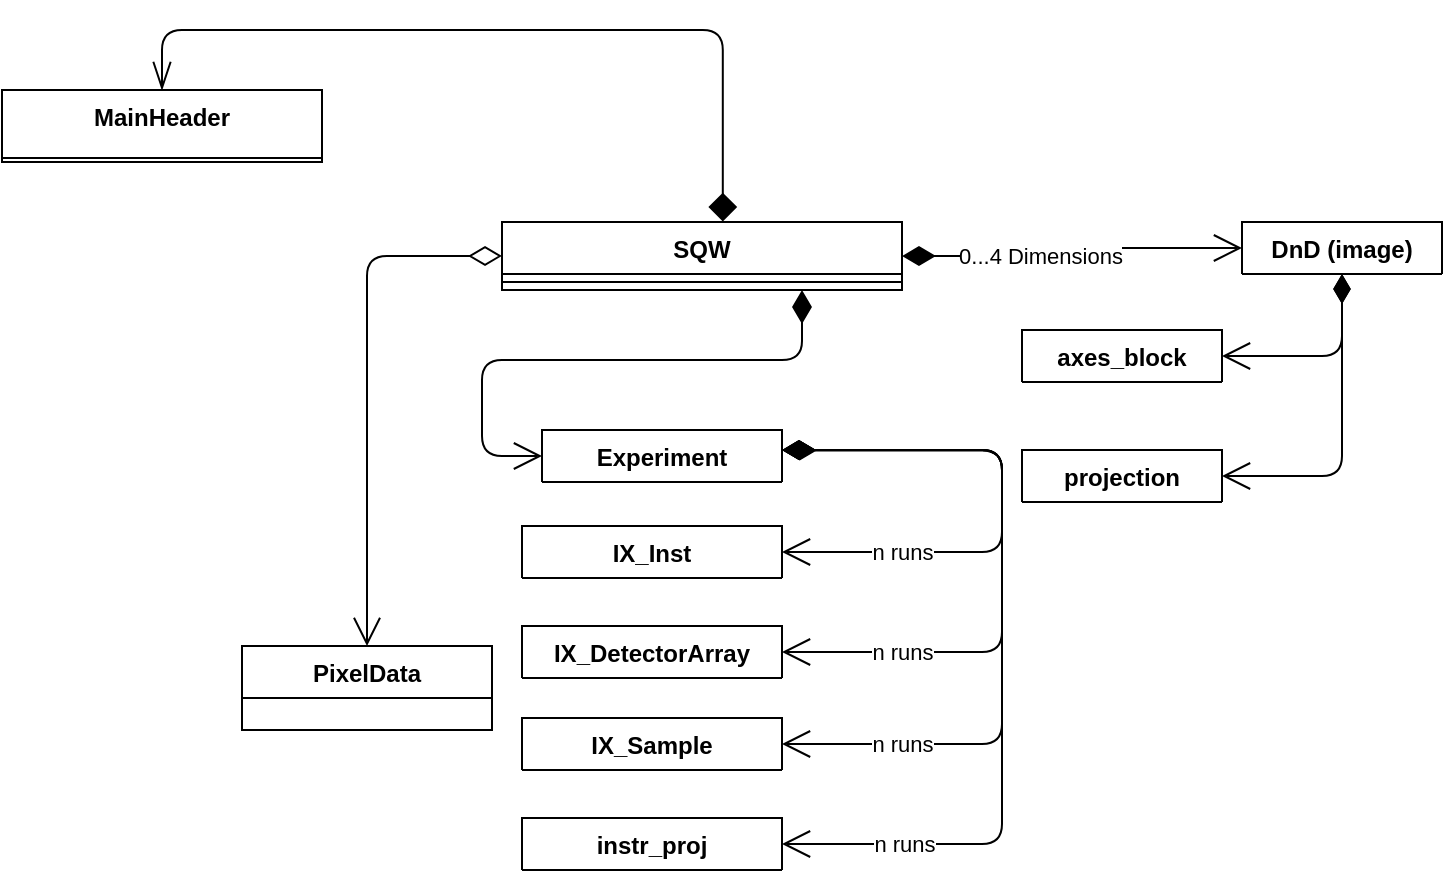 <mxfile version="13.9.9" type="device" pages="4"><diagram id="QwqzA-jwFppYoHjZDij1" name="SQW"><mxGraphModel dx="1916" dy="850" grid="1" gridSize="10" guides="1" tooltips="1" connect="1" arrows="1" fold="1" page="1" pageScale="1" pageWidth="827" pageHeight="1169" math="1" shadow="0"><root><mxCell id="0"/><mxCell id="1" parent="0"/><mxCell id="mjYcuwmjwRBPS86U9uaK-1" value="" style="edgeStyle=orthogonalEdgeStyle;rounded=1;orthogonalLoop=1;jettySize=auto;html=1;entryX=0.5;entryY=0;entryDx=0;entryDy=0;endArrow=openThin;endFill=0;startArrow=diamond;startFill=1;endSize=12;startSize=12;exitX=0.552;exitY=-0.008;exitDx=0;exitDy=0;exitPerimeter=0;" parent="1" source="mjYcuwmjwRBPS86U9uaK-17" target="mjYcuwmjwRBPS86U9uaK-38" edge="1"><mxGeometry relative="1" as="geometry"><mxPoint x="-480" y="142" as="targetPoint"/></mxGeometry></mxCell><mxCell id="mjYcuwmjwRBPS86U9uaK-2" value="" style="endArrow=open;html=1;endSize=12;startArrow=diamondThin;startSize=14;startFill=1;edgeStyle=orthogonalEdgeStyle;align=left;verticalAlign=bottom;entryX=0;entryY=0.5;entryDx=0;entryDy=0;exitX=0.75;exitY=1;exitDx=0;exitDy=0;" parent="1" source="mjYcuwmjwRBPS86U9uaK-17" target="mjYcuwmjwRBPS86U9uaK-8" edge="1"><mxGeometry x="-1" y="3" relative="1" as="geometry"><mxPoint x="-240" y="268" as="sourcePoint"/><mxPoint x="-60" y="245" as="targetPoint"/></mxGeometry></mxCell><mxCell id="mjYcuwmjwRBPS86U9uaK-3" value="" style="endArrow=open;html=1;endSize=12;startArrow=diamondThin;startSize=14;startFill=0;edgeStyle=orthogonalEdgeStyle;align=left;verticalAlign=bottom;exitX=0;exitY=0.5;exitDx=0;exitDy=0;" parent="1" source="mjYcuwmjwRBPS86U9uaK-17" target="mjYcuwmjwRBPS86U9uaK-32" edge="1"><mxGeometry x="-1" y="3" relative="1" as="geometry"><mxPoint x="-550" y="163" as="sourcePoint"/><mxPoint x="-710" y="194" as="targetPoint"/><Array as="points"/></mxGeometry></mxCell><mxCell id="mjYcuwmjwRBPS86U9uaK-4" value="" style="endArrow=open;html=1;endSize=12;startArrow=diamondThin;startSize=14;startFill=1;edgeStyle=orthogonalEdgeStyle;align=left;verticalAlign=bottom;exitX=1;exitY=0.5;exitDx=0;exitDy=0;entryX=0;entryY=0.5;entryDx=0;entryDy=0;" parent="1" source="mjYcuwmjwRBPS86U9uaK-17" target="mjYcuwmjwRBPS86U9uaK-19" edge="1"><mxGeometry x="-1" y="3" relative="1" as="geometry"><mxPoint x="-350" y="163" as="sourcePoint"/><mxPoint x="-60.095" y="371.857" as="targetPoint"/><Array as="points"><mxPoint x="-270" y="153"/><mxPoint x="-270" y="149"/></Array></mxGeometry></mxCell><mxCell id="mjYcuwmjwRBPS86U9uaK-5" value="0...4 Dimensions" style="edgeLabel;html=1;align=center;verticalAlign=middle;resizable=0;points=[];" parent="mjYcuwmjwRBPS86U9uaK-4" vertex="1" connectable="0"><mxGeometry x="-0.354" y="2" relative="1" as="geometry"><mxPoint x="13" y="2" as="offset"/></mxGeometry></mxCell><mxCell id="mjYcuwmjwRBPS86U9uaK-6" value="" style="endArrow=open;html=1;endSize=12;startArrow=diamondThin;startSize=14;startFill=0;edgeStyle=orthogonalEdgeStyle;align=left;verticalAlign=bottom;entryX=1;entryY=0.5;entryDx=0;entryDy=0;exitX=1.003;exitY=0.394;exitDx=0;exitDy=0;exitPerimeter=0;" parent="1" source="mjYcuwmjwRBPS86U9uaK-8" target="mjYcuwmjwRBPS86U9uaK-43" edge="1"><mxGeometry x="-1" y="3" relative="1" as="geometry"><mxPoint x="-430" y="251" as="sourcePoint"/><mxPoint x="-290" y="407" as="targetPoint"/><Array as="points"><mxPoint x="-300" y="250"/><mxPoint x="-300" y="397"/></Array></mxGeometry></mxCell><mxCell id="mjYcuwmjwRBPS86U9uaK-7" value="n runs" style="edgeLabel;html=1;align=center;verticalAlign=middle;resizable=0;points=[];" parent="mjYcuwmjwRBPS86U9uaK-6" vertex="1" connectable="0"><mxGeometry x="0.725" y="-1" relative="1" as="geometry"><mxPoint x="9.5" y="0.99" as="offset"/></mxGeometry></mxCell><mxCell id="mjYcuwmjwRBPS86U9uaK-8" value="Experiment" style="swimlane;fontStyle=1;align=center;verticalAlign=top;childLayout=stackLayout;horizontal=1;startSize=26;horizontalStack=0;resizeParent=1;resizeParentMax=0;resizeLast=0;collapsible=1;marginBottom=0;" parent="1" vertex="1" collapsed="1"><mxGeometry x="-530" y="240" width="120" height="26" as="geometry"><mxRectangle x="340" y="240" width="160" height="86" as="alternateBounds"/></mxGeometry></mxCell><mxCell id="mjYcuwmjwRBPS86U9uaK-9" value="+ field: type" style="text;strokeColor=none;fillColor=none;align=left;verticalAlign=top;spacingLeft=4;spacingRight=4;overflow=hidden;rotatable=0;points=[[0,0.5],[1,0.5]];portConstraint=eastwest;" parent="mjYcuwmjwRBPS86U9uaK-8" vertex="1"><mxGeometry y="26" width="120" height="26" as="geometry"/></mxCell><mxCell id="mjYcuwmjwRBPS86U9uaK-10" value="" style="line;strokeWidth=1;fillColor=none;align=left;verticalAlign=middle;spacingTop=-1;spacingLeft=3;spacingRight=3;rotatable=0;labelPosition=right;points=[];portConstraint=eastwest;" parent="mjYcuwmjwRBPS86U9uaK-8" vertex="1"><mxGeometry y="52" width="120" height="8" as="geometry"/></mxCell><mxCell id="mjYcuwmjwRBPS86U9uaK-11" value="+ method(type): type" style="text;strokeColor=none;fillColor=none;align=left;verticalAlign=top;spacingLeft=4;spacingRight=4;overflow=hidden;rotatable=0;points=[[0,0.5],[1,0.5]];portConstraint=eastwest;" parent="mjYcuwmjwRBPS86U9uaK-8" vertex="1"><mxGeometry y="60" width="120" height="26" as="geometry"/></mxCell><mxCell id="mjYcuwmjwRBPS86U9uaK-12" value="n" style="text;html=1;" parent="mjYcuwmjwRBPS86U9uaK-8" vertex="1"><mxGeometry y="86" width="120" height="26" as="geometry"/></mxCell><mxCell id="mjYcuwmjwRBPS86U9uaK-13" value="IX_Inst" style="swimlane;fontStyle=1;align=center;verticalAlign=top;childLayout=stackLayout;horizontal=1;startSize=26;horizontalStack=0;resizeParent=1;resizeParentMax=0;resizeLast=0;collapsible=1;marginBottom=0;" parent="1" vertex="1" collapsed="1"><mxGeometry x="-540" y="288" width="130" height="26" as="geometry"><mxRectangle x="340" y="240" width="160" height="86" as="alternateBounds"/></mxGeometry></mxCell><mxCell id="mjYcuwmjwRBPS86U9uaK-14" value="+ field: type" style="text;strokeColor=none;fillColor=none;align=left;verticalAlign=top;spacingLeft=4;spacingRight=4;overflow=hidden;rotatable=0;points=[[0,0.5],[1,0.5]];portConstraint=eastwest;" parent="mjYcuwmjwRBPS86U9uaK-13" vertex="1"><mxGeometry y="26" width="130" height="26" as="geometry"/></mxCell><mxCell id="mjYcuwmjwRBPS86U9uaK-15" value="" style="line;strokeWidth=1;fillColor=none;align=left;verticalAlign=middle;spacingTop=-1;spacingLeft=3;spacingRight=3;rotatable=0;labelPosition=right;points=[];portConstraint=eastwest;" parent="mjYcuwmjwRBPS86U9uaK-13" vertex="1"><mxGeometry y="52" width="130" height="8" as="geometry"/></mxCell><mxCell id="mjYcuwmjwRBPS86U9uaK-16" value="+ method(type): type" style="text;strokeColor=none;fillColor=none;align=left;verticalAlign=top;spacingLeft=4;spacingRight=4;overflow=hidden;rotatable=0;points=[[0,0.5],[1,0.5]];portConstraint=eastwest;" parent="mjYcuwmjwRBPS86U9uaK-13" vertex="1"><mxGeometry y="60" width="130" height="26" as="geometry"/></mxCell><mxCell id="mjYcuwmjwRBPS86U9uaK-17" value="SQW" style="swimlane;fontStyle=1;align=center;verticalAlign=top;childLayout=stackLayout;horizontal=1;startSize=26;horizontalStack=0;resizeParent=1;resizeParentMax=0;resizeLast=0;collapsible=1;marginBottom=0;" parent="1" vertex="1"><mxGeometry x="-550" y="136" width="200" height="34" as="geometry"><mxRectangle x="140" y="250" width="130" height="60" as="alternateBounds"/></mxGeometry></mxCell><mxCell id="mjYcuwmjwRBPS86U9uaK-18" value="" style="line;strokeWidth=1;fillColor=none;align=left;verticalAlign=middle;spacingTop=-1;spacingLeft=3;spacingRight=3;rotatable=0;labelPosition=right;points=[];portConstraint=eastwest;" parent="mjYcuwmjwRBPS86U9uaK-17" vertex="1"><mxGeometry y="26" width="200" height="8" as="geometry"/></mxCell><mxCell id="mjYcuwmjwRBPS86U9uaK-19" value="DnD (image)" style="swimlane;fontStyle=1;align=center;verticalAlign=top;childLayout=stackLayout;horizontal=1;startSize=26;horizontalStack=0;resizeParent=1;resizeParentMax=0;resizeLast=0;collapsible=1;marginBottom=0;" parent="1" vertex="1" collapsed="1"><mxGeometry x="-180" y="136" width="100" height="26" as="geometry"><mxRectangle x="340" y="240" width="160" height="86" as="alternateBounds"/></mxGeometry></mxCell><mxCell id="mjYcuwmjwRBPS86U9uaK-20" value="+ field: type" style="text;strokeColor=none;fillColor=none;align=left;verticalAlign=top;spacingLeft=4;spacingRight=4;overflow=hidden;rotatable=0;points=[[0,0.5],[1,0.5]];portConstraint=eastwest;" parent="mjYcuwmjwRBPS86U9uaK-19" vertex="1"><mxGeometry y="26" width="100" height="26" as="geometry"/></mxCell><mxCell id="mjYcuwmjwRBPS86U9uaK-21" value="" style="line;strokeWidth=1;fillColor=none;align=left;verticalAlign=middle;spacingTop=-1;spacingLeft=3;spacingRight=3;rotatable=0;labelPosition=right;points=[];portConstraint=eastwest;" parent="mjYcuwmjwRBPS86U9uaK-19" vertex="1"><mxGeometry y="52" width="100" height="8" as="geometry"/></mxCell><mxCell id="mjYcuwmjwRBPS86U9uaK-22" value="+ method(type): type" style="text;strokeColor=none;fillColor=none;align=left;verticalAlign=top;spacingLeft=4;spacingRight=4;overflow=hidden;rotatable=0;points=[[0,0.5],[1,0.5]];portConstraint=eastwest;" parent="mjYcuwmjwRBPS86U9uaK-19" vertex="1"><mxGeometry y="60" width="100" height="26" as="geometry"/></mxCell><mxCell id="mjYcuwmjwRBPS86U9uaK-23" value="Axes" style="swimlane;fontStyle=1;align=center;verticalAlign=top;childLayout=stackLayout;horizontal=1;startSize=26;horizontalStack=0;resizeParent=1;resizeParentMax=0;resizeLast=0;collapsible=1;marginBottom=0;" parent="mjYcuwmjwRBPS86U9uaK-19" vertex="1" collapsed="1"><mxGeometry y="86" width="100" height="26" as="geometry"><mxRectangle x="340" y="240" width="160" height="86" as="alternateBounds"/></mxGeometry></mxCell><mxCell id="mjYcuwmjwRBPS86U9uaK-24" value="+ field: type" style="text;strokeColor=none;fillColor=none;align=left;verticalAlign=top;spacingLeft=4;spacingRight=4;overflow=hidden;rotatable=0;points=[[0,0.5],[1,0.5]];portConstraint=eastwest;" parent="mjYcuwmjwRBPS86U9uaK-23" vertex="1"><mxGeometry y="26" width="100" height="26" as="geometry"/></mxCell><mxCell id="mjYcuwmjwRBPS86U9uaK-25" value="" style="line;strokeWidth=1;fillColor=none;align=left;verticalAlign=middle;spacingTop=-1;spacingLeft=3;spacingRight=3;rotatable=0;labelPosition=right;points=[];portConstraint=eastwest;" parent="mjYcuwmjwRBPS86U9uaK-23" vertex="1"><mxGeometry y="52" width="100" height="8" as="geometry"/></mxCell><mxCell id="mjYcuwmjwRBPS86U9uaK-26" value="+ method(type): type" style="text;strokeColor=none;fillColor=none;align=left;verticalAlign=top;spacingLeft=4;spacingRight=4;overflow=hidden;rotatable=0;points=[[0,0.5],[1,0.5]];portConstraint=eastwest;" parent="mjYcuwmjwRBPS86U9uaK-23" vertex="1"><mxGeometry y="60" width="100" height="26" as="geometry"/></mxCell><mxCell id="mjYcuwmjwRBPS86U9uaK-27" value="" style="edgeStyle=orthogonalEdgeStyle;rounded=1;orthogonalLoop=1;jettySize=auto;html=1;endArrow=diamondThin;endFill=1;endSize=12;startSize=12;startArrow=open;startFill=0;" parent="1" source="mjYcuwmjwRBPS86U9uaK-28" target="mjYcuwmjwRBPS86U9uaK-23" edge="1"><mxGeometry relative="1" as="geometry"/></mxCell><mxCell id="mjYcuwmjwRBPS86U9uaK-28" value="axes_block" style="swimlane;fontStyle=1;align=center;verticalAlign=top;childLayout=stackLayout;horizontal=1;startSize=26;horizontalStack=0;resizeParent=1;resizeParentMax=0;resizeLast=0;collapsible=1;marginBottom=0;" parent="1" vertex="1" collapsed="1"><mxGeometry x="-290" y="190" width="100" height="26" as="geometry"><mxRectangle x="340" y="240" width="160" height="86" as="alternateBounds"/></mxGeometry></mxCell><mxCell id="mjYcuwmjwRBPS86U9uaK-29" value="+ field: type" style="text;strokeColor=none;fillColor=none;align=left;verticalAlign=top;spacingLeft=4;spacingRight=4;overflow=hidden;rotatable=0;points=[[0,0.5],[1,0.5]];portConstraint=eastwest;" parent="mjYcuwmjwRBPS86U9uaK-28" vertex="1"><mxGeometry y="26" width="100" height="26" as="geometry"/></mxCell><mxCell id="mjYcuwmjwRBPS86U9uaK-30" value="" style="line;strokeWidth=1;fillColor=none;align=left;verticalAlign=middle;spacingTop=-1;spacingLeft=3;spacingRight=3;rotatable=0;labelPosition=right;points=[];portConstraint=eastwest;" parent="mjYcuwmjwRBPS86U9uaK-28" vertex="1"><mxGeometry y="52" width="100" height="8" as="geometry"/></mxCell><mxCell id="mjYcuwmjwRBPS86U9uaK-31" value="+ method(type): type" style="text;strokeColor=none;fillColor=none;align=left;verticalAlign=top;spacingLeft=4;spacingRight=4;overflow=hidden;rotatable=0;points=[[0,0.5],[1,0.5]];portConstraint=eastwest;" parent="mjYcuwmjwRBPS86U9uaK-28" vertex="1"><mxGeometry y="60" width="100" height="26" as="geometry"/></mxCell><mxCell id="mjYcuwmjwRBPS86U9uaK-32" value="PixelData" style="swimlane;fontStyle=1;align=center;verticalAlign=top;childLayout=stackLayout;horizontal=1;startSize=26;horizontalStack=0;resizeParent=1;resizeParentMax=0;resizeLast=0;collapsible=1;marginBottom=0;" parent="1" vertex="1" collapsed="1"><mxGeometry x="-680" y="348" width="125" height="42" as="geometry"><mxRectangle x="-170" y="101" width="190" height="138" as="alternateBounds"/></mxGeometry></mxCell><mxCell id="mjYcuwmjwRBPS86U9uaK-33" value="+ pixBlock: array[n, k]" style="text;strokeColor=none;fillColor=none;align=left;verticalAlign=top;spacingLeft=4;spacingRight=4;overflow=hidden;rotatable=0;points=[[0,0.5],[1,0.5]];portConstraint=eastwest;" parent="mjYcuwmjwRBPS86U9uaK-32" vertex="1"><mxGeometry y="26" width="125" height="26" as="geometry"/></mxCell><mxCell id="mjYcuwmjwRBPS86U9uaK-34" value="+ data: cellarray[string: object]" style="text;strokeColor=none;fillColor=none;align=left;verticalAlign=top;spacingLeft=4;spacingRight=4;overflow=hidden;rotatable=0;points=[[0,0.5],[1,0.5]];portConstraint=eastwest;" parent="mjYcuwmjwRBPS86U9uaK-32" vertex="1"><mxGeometry y="52" width="125" height="26" as="geometry"/></mxCell><mxCell id="mjYcuwmjwRBPS86U9uaK-35" value="" style="line;strokeWidth=1;fillColor=none;align=left;verticalAlign=middle;spacingTop=-1;spacingLeft=3;spacingRight=3;rotatable=0;labelPosition=right;points=[];portConstraint=eastwest;" parent="mjYcuwmjwRBPS86U9uaK-32" vertex="1"><mxGeometry y="78" width="125" height="8" as="geometry"/></mxCell><mxCell id="mjYcuwmjwRBPS86U9uaK-36" value="+ getNumPixels(): int" style="text;strokeColor=none;fillColor=none;align=left;verticalAlign=top;spacingLeft=4;spacingRight=4;overflow=hidden;rotatable=0;points=[[0,0.5],[1,0.5]];portConstraint=eastwest;" parent="mjYcuwmjwRBPS86U9uaK-32" vertex="1"><mxGeometry y="86" width="125" height="26" as="geometry"/></mxCell><mxCell id="mjYcuwmjwRBPS86U9uaK-37" value="+ getData(col: string): array[n, m]" style="text;strokeColor=none;fillColor=none;align=left;verticalAlign=top;spacingLeft=4;spacingRight=4;overflow=hidden;rotatable=0;points=[[0,0.5],[1,0.5]];portConstraint=eastwest;" parent="mjYcuwmjwRBPS86U9uaK-32" vertex="1"><mxGeometry y="112" width="125" height="26" as="geometry"/></mxCell><mxCell id="mjYcuwmjwRBPS86U9uaK-38" value="MainHeader" style="swimlane;fontStyle=1;align=center;verticalAlign=top;childLayout=stackLayout;horizontal=1;startSize=34;horizontalStack=0;resizeParent=1;resizeParentMax=0;resizeLast=0;collapsible=1;marginBottom=0;" parent="1" vertex="1"><mxGeometry x="-800" y="70" width="160" height="36" as="geometry"><mxRectangle x="90" y="60" width="90" height="26" as="alternateBounds"/></mxGeometry></mxCell><mxCell id="mjYcuwmjwRBPS86U9uaK-39" value="IX_DetectorArray" style="swimlane;fontStyle=1;align=center;verticalAlign=top;childLayout=stackLayout;horizontal=1;startSize=26;horizontalStack=0;resizeParent=1;resizeParentMax=0;resizeLast=0;collapsible=1;marginBottom=0;" parent="1" vertex="1" collapsed="1"><mxGeometry x="-540" y="338" width="130" height="26" as="geometry"><mxRectangle x="340" y="240" width="160" height="86" as="alternateBounds"/></mxGeometry></mxCell><mxCell id="mjYcuwmjwRBPS86U9uaK-40" value="+ field: type" style="text;strokeColor=none;fillColor=none;align=left;verticalAlign=top;spacingLeft=4;spacingRight=4;overflow=hidden;rotatable=0;points=[[0,0.5],[1,0.5]];portConstraint=eastwest;" parent="mjYcuwmjwRBPS86U9uaK-39" vertex="1"><mxGeometry y="26" width="130" height="26" as="geometry"/></mxCell><mxCell id="mjYcuwmjwRBPS86U9uaK-41" value="" style="line;strokeWidth=1;fillColor=none;align=left;verticalAlign=middle;spacingTop=-1;spacingLeft=3;spacingRight=3;rotatable=0;labelPosition=right;points=[];portConstraint=eastwest;" parent="mjYcuwmjwRBPS86U9uaK-39" vertex="1"><mxGeometry y="52" width="130" height="8" as="geometry"/></mxCell><mxCell id="mjYcuwmjwRBPS86U9uaK-42" value="+ method(type): type" style="text;strokeColor=none;fillColor=none;align=left;verticalAlign=top;spacingLeft=4;spacingRight=4;overflow=hidden;rotatable=0;points=[[0,0.5],[1,0.5]];portConstraint=eastwest;" parent="mjYcuwmjwRBPS86U9uaK-39" vertex="1"><mxGeometry y="60" width="130" height="26" as="geometry"/></mxCell><mxCell id="mjYcuwmjwRBPS86U9uaK-43" value="IX_Sample" style="swimlane;fontStyle=1;align=center;verticalAlign=top;childLayout=stackLayout;horizontal=1;startSize=26;horizontalStack=0;resizeParent=1;resizeParentMax=0;resizeLast=0;collapsible=1;marginBottom=0;" parent="1" vertex="1" collapsed="1"><mxGeometry x="-540" y="384" width="130" height="26" as="geometry"><mxRectangle x="340" y="240" width="160" height="86" as="alternateBounds"/></mxGeometry></mxCell><mxCell id="mjYcuwmjwRBPS86U9uaK-44" value="+ field: type" style="text;strokeColor=none;fillColor=none;align=left;verticalAlign=top;spacingLeft=4;spacingRight=4;overflow=hidden;rotatable=0;points=[[0,0.5],[1,0.5]];portConstraint=eastwest;" parent="mjYcuwmjwRBPS86U9uaK-43" vertex="1"><mxGeometry y="26" width="130" height="26" as="geometry"/></mxCell><mxCell id="mjYcuwmjwRBPS86U9uaK-45" value="" style="line;strokeWidth=1;fillColor=none;align=left;verticalAlign=middle;spacingTop=-1;spacingLeft=3;spacingRight=3;rotatable=0;labelPosition=right;points=[];portConstraint=eastwest;" parent="mjYcuwmjwRBPS86U9uaK-43" vertex="1"><mxGeometry y="52" width="130" height="8" as="geometry"/></mxCell><mxCell id="mjYcuwmjwRBPS86U9uaK-46" value="+ method(type): type" style="text;strokeColor=none;fillColor=none;align=left;verticalAlign=top;spacingLeft=4;spacingRight=4;overflow=hidden;rotatable=0;points=[[0,0.5],[1,0.5]];portConstraint=eastwest;" parent="mjYcuwmjwRBPS86U9uaK-43" vertex="1"><mxGeometry y="60" width="130" height="26" as="geometry"/></mxCell><mxCell id="mjYcuwmjwRBPS86U9uaK-47" value="instr_proj" style="swimlane;fontStyle=1;align=center;verticalAlign=top;childLayout=stackLayout;horizontal=1;startSize=26;horizontalStack=0;resizeParent=1;resizeParentMax=0;resizeLast=0;collapsible=1;marginBottom=0;" parent="1" vertex="1" collapsed="1"><mxGeometry x="-540" y="434" width="130" height="26" as="geometry"><mxRectangle x="340" y="240" width="160" height="86" as="alternateBounds"/></mxGeometry></mxCell><mxCell id="mjYcuwmjwRBPS86U9uaK-48" value="+ field: type" style="text;strokeColor=none;fillColor=none;align=left;verticalAlign=top;spacingLeft=4;spacingRight=4;overflow=hidden;rotatable=0;points=[[0,0.5],[1,0.5]];portConstraint=eastwest;" parent="mjYcuwmjwRBPS86U9uaK-47" vertex="1"><mxGeometry y="26" width="130" height="26" as="geometry"/></mxCell><mxCell id="mjYcuwmjwRBPS86U9uaK-49" value="" style="line;strokeWidth=1;fillColor=none;align=left;verticalAlign=middle;spacingTop=-1;spacingLeft=3;spacingRight=3;rotatable=0;labelPosition=right;points=[];portConstraint=eastwest;" parent="mjYcuwmjwRBPS86U9uaK-47" vertex="1"><mxGeometry y="52" width="130" height="8" as="geometry"/></mxCell><mxCell id="mjYcuwmjwRBPS86U9uaK-50" value="+ method(type): type" style="text;strokeColor=none;fillColor=none;align=left;verticalAlign=top;spacingLeft=4;spacingRight=4;overflow=hidden;rotatable=0;points=[[0,0.5],[1,0.5]];portConstraint=eastwest;" parent="mjYcuwmjwRBPS86U9uaK-47" vertex="1"><mxGeometry y="60" width="130" height="26" as="geometry"/></mxCell><mxCell id="mjYcuwmjwRBPS86U9uaK-51" value="projection" style="swimlane;fontStyle=1;align=center;verticalAlign=top;childLayout=stackLayout;horizontal=1;startSize=26;horizontalStack=0;resizeParent=1;resizeParentMax=0;resizeLast=0;collapsible=1;marginBottom=0;" parent="1" vertex="1" collapsed="1"><mxGeometry x="-290" y="250" width="100" height="26" as="geometry"><mxRectangle x="340" y="240" width="160" height="86" as="alternateBounds"/></mxGeometry></mxCell><mxCell id="mjYcuwmjwRBPS86U9uaK-52" value="+ field: type" style="text;strokeColor=none;fillColor=none;align=left;verticalAlign=top;spacingLeft=4;spacingRight=4;overflow=hidden;rotatable=0;points=[[0,0.5],[1,0.5]];portConstraint=eastwest;" parent="mjYcuwmjwRBPS86U9uaK-51" vertex="1"><mxGeometry y="26" width="100" height="26" as="geometry"/></mxCell><mxCell id="mjYcuwmjwRBPS86U9uaK-53" value="" style="line;strokeWidth=1;fillColor=none;align=left;verticalAlign=middle;spacingTop=-1;spacingLeft=3;spacingRight=3;rotatable=0;labelPosition=right;points=[];portConstraint=eastwest;" parent="mjYcuwmjwRBPS86U9uaK-51" vertex="1"><mxGeometry y="52" width="100" height="8" as="geometry"/></mxCell><mxCell id="mjYcuwmjwRBPS86U9uaK-54" value="+ method(type): type" style="text;strokeColor=none;fillColor=none;align=left;verticalAlign=top;spacingLeft=4;spacingRight=4;overflow=hidden;rotatable=0;points=[[0,0.5],[1,0.5]];portConstraint=eastwest;" parent="mjYcuwmjwRBPS86U9uaK-51" vertex="1"><mxGeometry y="60" width="100" height="26" as="geometry"/></mxCell><mxCell id="mjYcuwmjwRBPS86U9uaK-55" value="" style="edgeStyle=orthogonalEdgeStyle;rounded=1;orthogonalLoop=1;jettySize=auto;html=1;endArrow=diamondThin;endFill=1;endSize=12;startSize=12;startArrow=open;startFill=0;entryX=0.5;entryY=1;entryDx=0;entryDy=0;exitX=1;exitY=0.5;exitDx=0;exitDy=0;" parent="1" source="mjYcuwmjwRBPS86U9uaK-51" target="mjYcuwmjwRBPS86U9uaK-19" edge="1"><mxGeometry relative="1" as="geometry"><mxPoint x="-220" y="200" as="sourcePoint"/><mxPoint x="-165" y="140" as="targetPoint"/><Array as="points"><mxPoint x="-130" y="263"/></Array></mxGeometry></mxCell><mxCell id="mjYcuwmjwRBPS86U9uaK-56" value="" style="endArrow=open;html=1;endSize=12;startArrow=diamondThin;startSize=14;startFill=0;edgeStyle=orthogonalEdgeStyle;align=left;verticalAlign=bottom;entryX=1;entryY=0.5;entryDx=0;entryDy=0;" parent="1" target="mjYcuwmjwRBPS86U9uaK-47" edge="1"><mxGeometry x="-1" y="3" relative="1" as="geometry"><mxPoint x="-410" y="250" as="sourcePoint"/><mxPoint x="-400" y="407" as="targetPoint"/><Array as="points"><mxPoint x="-300" y="250"/><mxPoint x="-300" y="447"/></Array></mxGeometry></mxCell><mxCell id="mjYcuwmjwRBPS86U9uaK-57" value="n runs" style="edgeLabel;html=1;align=center;verticalAlign=middle;resizable=0;points=[];" parent="mjYcuwmjwRBPS86U9uaK-56" vertex="1" connectable="0"><mxGeometry x="0.725" y="-1" relative="1" as="geometry"><mxPoint x="2.91" y="0.99" as="offset"/></mxGeometry></mxCell><mxCell id="mjYcuwmjwRBPS86U9uaK-58" value="" style="endArrow=open;html=1;endSize=12;startArrow=diamondThin;startSize=14;startFill=0;edgeStyle=orthogonalEdgeStyle;align=left;verticalAlign=bottom;entryX=1;entryY=0.5;entryDx=0;entryDy=0;" parent="1" target="mjYcuwmjwRBPS86U9uaK-39" edge="1"><mxGeometry x="-1" y="3" relative="1" as="geometry"><mxPoint x="-410" y="250" as="sourcePoint"/><mxPoint x="-400" y="407" as="targetPoint"/><Array as="points"><mxPoint x="-300" y="250"/><mxPoint x="-300" y="351"/></Array></mxGeometry></mxCell><mxCell id="mjYcuwmjwRBPS86U9uaK-59" value="n runs" style="edgeLabel;html=1;align=center;verticalAlign=middle;resizable=0;points=[];" parent="mjYcuwmjwRBPS86U9uaK-58" vertex="1" connectable="0"><mxGeometry x="0.725" y="-1" relative="1" as="geometry"><mxPoint x="16.06" y="0.99" as="offset"/></mxGeometry></mxCell><mxCell id="mjYcuwmjwRBPS86U9uaK-60" value="" style="endArrow=open;html=1;endSize=12;startArrow=diamondThin;startSize=14;startFill=1;edgeStyle=orthogonalEdgeStyle;align=left;verticalAlign=bottom;entryX=1;entryY=0.5;entryDx=0;entryDy=0;" parent="1" target="mjYcuwmjwRBPS86U9uaK-13" edge="1"><mxGeometry x="-1" y="3" relative="1" as="geometry"><mxPoint x="-410" y="250" as="sourcePoint"/><mxPoint x="-400" y="361" as="targetPoint"/><Array as="points"><mxPoint x="-300" y="250"/><mxPoint x="-300" y="301"/></Array></mxGeometry></mxCell><mxCell id="mjYcuwmjwRBPS86U9uaK-61" value="n runs" style="edgeLabel;html=1;align=center;verticalAlign=middle;resizable=0;points=[];" parent="mjYcuwmjwRBPS86U9uaK-60" vertex="1" connectable="0"><mxGeometry x="0.725" y="-1" relative="1" as="geometry"><mxPoint x="22.63" y="0.99" as="offset"/></mxGeometry></mxCell></root></mxGraphModel></diagram><diagram id="NvJQdWZxU8Z_gHFcuP2I" name="DND"><mxGraphModel dx="1089" dy="850" grid="1" gridSize="10" guides="1" tooltips="1" connect="1" arrows="1" fold="1" page="1" pageScale="1" pageWidth="850" pageHeight="1100" math="0" shadow="0"><root><mxCell id="RhBOL1Klgt0JUMgL-Cej-0"/><mxCell id="RhBOL1Klgt0JUMgL-Cej-1" parent="RhBOL1Klgt0JUMgL-Cej-0"/><mxCell id="C6U5Tz0XfZenNhKzoITC-0" value="DnDBase" style="swimlane;fontStyle=1;align=center;verticalAlign=top;childLayout=stackLayout;horizontal=1;startSize=26;horizontalStack=0;resizeParent=1;resizeParentMax=0;resizeLast=0;collapsible=1;marginBottom=0;" parent="RhBOL1Klgt0JUMgL-Cej-1" vertex="1"><mxGeometry x="50" y="20" width="240" height="132" as="geometry"><mxRectangle x="200" y="40" width="240" height="70" as="alternateBounds"/></mxGeometry></mxCell><mxCell id="C6U5Tz0XfZenNhKzoITC-1" value="npix; s; e&#10;" style="text;strokeColor=none;fillColor=none;align=left;verticalAlign=top;spacingLeft=4;spacingRight=4;overflow=hidden;rotatable=0;points=[[0,0.5],[1,0.5]];portConstraint=eastwest;" parent="C6U5Tz0XfZenNhKzoITC-0" vertex="1"><mxGeometry y="26" width="240" height="24" as="geometry"/></mxCell><mxCell id="C6U5Tz0XfZenNhKzoITC-17" value="proj" style="text;fillColor=none;align=left;verticalAlign=top;spacingLeft=4;spacingRight=4;overflow=hidden;rotatable=0;points=[[0,0.5],[1,0.5]];portConstraint=eastwest;dashed=1;strokeColor=#000000;" parent="C6U5Tz0XfZenNhKzoITC-0" vertex="1"><mxGeometry y="50" width="240" height="24" as="geometry"/></mxCell><mxCell id="C6U5Tz0XfZenNhKzoITC-18" value="axes" style="text;strokeColor=none;fillColor=none;align=left;verticalAlign=top;spacingLeft=4;spacingRight=4;overflow=hidden;rotatable=0;points=[[0,0.5],[1,0.5]];portConstraint=eastwest;" parent="C6U5Tz0XfZenNhKzoITC-0" vertex="1"><mxGeometry y="74" width="240" height="24" as="geometry"/></mxCell><mxCell id="C6U5Tz0XfZenNhKzoITC-2" value="" style="line;strokeWidth=1;fillColor=none;align=left;verticalAlign=middle;spacingTop=-1;spacingLeft=3;spacingRight=3;rotatable=0;labelPosition=right;points=[];portConstraint=eastwest;" parent="C6U5Tz0XfZenNhKzoITC-0" vertex="1"><mxGeometry y="98" width="240" height="8" as="geometry"/></mxCell><mxCell id="C6U5Tz0XfZenNhKzoITC-3" value="+ cut(type: D0...4D): D(n&lt;=N)D" style="text;strokeColor=none;fillColor=none;align=left;verticalAlign=top;spacingLeft=4;spacingRight=4;overflow=hidden;rotatable=0;points=[[0,0.5],[1,0.5]];portConstraint=eastwest;" parent="C6U5Tz0XfZenNhKzoITC-0" vertex="1"><mxGeometry y="106" width="240" height="26" as="geometry"/></mxCell><mxCell id="C6U5Tz0XfZenNhKzoITC-4" value="D0...4D object" style="swimlane;fontStyle=2;align=center;verticalAlign=top;childLayout=stackLayout;horizontal=1;startSize=26;horizontalStack=0;resizeParent=1;resizeLast=0;collapsible=1;marginBottom=0;rounded=0;shadow=0;strokeWidth=1;" parent="RhBOL1Klgt0JUMgL-Cej-1" vertex="1"><mxGeometry x="50" y="230" width="240" height="100" as="geometry"><mxRectangle x="230" y="140" width="160" height="26" as="alternateBounds"/></mxGeometry></mxCell><mxCell id="C6U5Tz0XfZenNhKzoITC-5" value="N-dimensions" style="text;align=left;verticalAlign=top;spacingLeft=4;spacingRight=4;overflow=hidden;rotatable=0;points=[[0,0.5],[1,0.5]];portConstraint=eastwest;" parent="C6U5Tz0XfZenNhKzoITC-4" vertex="1"><mxGeometry y="26" width="240" height="26" as="geometry"/></mxCell><mxCell id="C6U5Tz0XfZenNhKzoITC-9" value="" style="line;html=1;strokeWidth=1;align=left;verticalAlign=middle;spacingTop=-1;spacingLeft=3;spacingRight=3;rotatable=0;labelPosition=right;points=[];portConstraint=eastwest;" parent="C6U5Tz0XfZenNhKzoITC-4" vertex="1"><mxGeometry y="52" width="240" height="8" as="geometry"/></mxCell><mxCell id="C6U5Tz0XfZenNhKzoITC-10" value="specific plotting overloaded" style="text;align=left;verticalAlign=top;spacingLeft=4;spacingRight=4;overflow=hidden;rotatable=0;points=[[0,0.5],[1,0.5]];portConstraint=eastwest;rounded=0;shadow=0;html=0;" parent="C6U5Tz0XfZenNhKzoITC-4" vertex="1"><mxGeometry y="60" width="240" height="26" as="geometry"/></mxCell><mxCell id="C6U5Tz0XfZenNhKzoITC-11" value="" style="endArrow=diamondThin;endFill=1;endSize=24;html=1;exitX=0;exitY=0.5;exitDx=0;exitDy=0;curved=1;" parent="RhBOL1Klgt0JUMgL-Cej-1" source="C6U5Tz0XfZenNhKzoITC-12" edge="1"><mxGeometry width="160" relative="1" as="geometry"><mxPoint x="-40" y="470" as="sourcePoint"/><mxPoint x="290" y="82" as="targetPoint"/><Array as="points"/></mxGeometry></mxCell><mxCell id="C6U5Tz0XfZenNhKzoITC-12" value="aProjection" style="swimlane;fontStyle=1;align=center;verticalAlign=top;childLayout=stackLayout;horizontal=1;startSize=26;horizontalStack=0;resizeParent=1;resizeParentMax=0;resizeLast=0;collapsible=1;marginBottom=0;" parent="RhBOL1Klgt0JUMgL-Cej-1" vertex="1"><mxGeometry x="370" y="20" width="160" height="34" as="geometry"/></mxCell><mxCell id="C6U5Tz0XfZenNhKzoITC-13" value="" style="line;strokeWidth=1;fillColor=none;align=left;verticalAlign=middle;spacingTop=-1;spacingLeft=3;spacingRight=3;rotatable=0;labelPosition=right;points=[];portConstraint=eastwest;" parent="C6U5Tz0XfZenNhKzoITC-12" vertex="1"><mxGeometry y="26" width="160" height="8" as="geometry"/></mxCell><mxCell id="C6U5Tz0XfZenNhKzoITC-14" value="axes_block" style="swimlane;fontStyle=1;align=center;verticalAlign=top;childLayout=stackLayout;horizontal=1;startSize=26;horizontalStack=0;resizeParent=1;resizeParentMax=0;resizeLast=0;collapsible=1;marginBottom=0;" parent="RhBOL1Klgt0JUMgL-Cej-1" vertex="1"><mxGeometry x="370" y="100" width="160" height="34" as="geometry"/></mxCell><mxCell id="C6U5Tz0XfZenNhKzoITC-15" value="" style="line;strokeWidth=1;fillColor=none;align=left;verticalAlign=middle;spacingTop=-1;spacingLeft=3;spacingRight=3;rotatable=0;labelPosition=right;points=[];portConstraint=eastwest;" parent="C6U5Tz0XfZenNhKzoITC-14" vertex="1"><mxGeometry y="26" width="160" height="8" as="geometry"/></mxCell><mxCell id="C6U5Tz0XfZenNhKzoITC-16" value="" style="endArrow=diamondThin;endFill=1;endSize=24;html=1;exitX=0;exitY=0.5;exitDx=0;exitDy=0;entryX=1;entryY=0.5;entryDx=0;entryDy=0;" parent="RhBOL1Klgt0JUMgL-Cej-1" source="C6U5Tz0XfZenNhKzoITC-14" target="C6U5Tz0XfZenNhKzoITC-18" edge="1"><mxGeometry width="160" relative="1" as="geometry"><mxPoint x="-10" y="470" as="sourcePoint"/><mxPoint x="290" y="101" as="targetPoint"/><Array as="points"><mxPoint x="340" y="106"/></Array></mxGeometry></mxCell><mxCell id="C6U5Tz0XfZenNhKzoITC-20" value="" style="endArrow=block;endSize=16;endFill=0;html=1;entryX=0.51;entryY=0.981;entryDx=0;entryDy=0;entryPerimeter=0;" parent="RhBOL1Klgt0JUMgL-Cej-1" target="C6U5Tz0XfZenNhKzoITC-3" edge="1"><mxGeometry x="0.182" y="-14" width="160" relative="1" as="geometry"><mxPoint x="172" y="230" as="sourcePoint"/><mxPoint x="270" y="410" as="targetPoint"/><mxPoint as="offset"/></mxGeometry></mxCell></root></mxGraphModel></diagram><diagram id="PUGFd3Pb_1DbGFBhQmrV" name="Projection"><mxGraphModel dx="1089" dy="850" grid="1" gridSize="10" guides="1" tooltips="1" connect="1" arrows="1" fold="1" page="1" pageScale="1" pageWidth="850" pageHeight="1100" math="0" shadow="0"><root><mxCell id="msTvSXTNd74ToFnhdwZu-0"/><mxCell id="msTvSXTNd74ToFnhdwZu-1" parent="msTvSXTNd74ToFnhdwZu-0"/><mxCell id="mnMpQzZxKpK2DMKIGDmr-0" value="aProjection" style="swimlane;fontStyle=3;align=center;verticalAlign=top;childLayout=stackLayout;horizontal=1;startSize=26;horizontalStack=0;resizeParent=1;resizeLast=0;collapsible=1;marginBottom=0;rounded=0;shadow=0;strokeWidth=1;" parent="msTvSXTNd74ToFnhdwZu-1" vertex="1"><mxGeometry x="230" y="140" width="230" height="270" as="geometry"><mxRectangle x="230" y="140" width="160" height="26" as="alternateBounds"/></mxGeometry></mxCell><mxCell id="mnMpQzZxKpK2DMKIGDmr-1" value="lattice" style="text;align=left;verticalAlign=top;spacingLeft=4;spacingRight=4;overflow=hidden;rotatable=0;points=[[0,0.5],[1,0.5]];portConstraint=eastwest;" parent="mnMpQzZxKpK2DMKIGDmr-0" vertex="1"><mxGeometry y="26" width="230" height="26" as="geometry"/></mxCell><mxCell id="mnMpQzZxKpK2DMKIGDmr-2" value="target_projection" style="text;align=left;verticalAlign=top;spacingLeft=4;spacingRight=4;overflow=hidden;rotatable=0;points=[[0,0.5],[1,0.5]];portConstraint=eastwest;rounded=0;shadow=0;html=0;" parent="mnMpQzZxKpK2DMKIGDmr-0" vertex="1"><mxGeometry y="52" width="230" height="26" as="geometry"/></mxCell><mxCell id="mnMpQzZxKpK2DMKIGDmr-3" value="" style="line;html=1;strokeWidth=2;align=left;verticalAlign=middle;spacingTop=-1;spacingLeft=3;spacingRight=3;rotatable=0;labelPosition=right;points=[];portConstraint=eastwest;" parent="mnMpQzZxKpK2DMKIGDmr-0" vertex="1"><mxGeometry y="78" width="230" height="8" as="geometry"/></mxCell><mxCell id="mnMpQzZxKpK2DMKIGDmr-4" value="get_nrange " style="text;align=left;verticalAlign=top;spacingLeft=4;spacingRight=4;overflow=hidden;rotatable=0;points=[[0,0.5],[1,0.5]];portConstraint=eastwest;fontStyle=0;fontColor=#0000CC;" parent="mnMpQzZxKpK2DMKIGDmr-0" vertex="1"><mxGeometry y="86" width="230" height="26" as="geometry"/></mxCell><mxCell id="mnMpQzZxKpK2DMKIGDmr-5" value="[npix,s,e,...] = bin_pixels(obj, axes,..." style="text;align=left;verticalAlign=top;spacingLeft=4;spacingRight=4;overflow=hidden;rotatable=0;points=[[0,0.5],[1,0.5]];portConstraint=eastwest;fontStyle=1;fontColor=#0818FF;" parent="mnMpQzZxKpK2DMKIGDmr-0" vertex="1"><mxGeometry y="112" width="230" height="26" as="geometry"/></mxCell><mxCell id="mnMpQzZxKpK2DMKIGDmr-6" value="" style="endArrow=none;html=1;exitX=0.006;exitY=-0.031;exitDx=0;exitDy=0;exitPerimeter=0;entryX=0.956;entryY=-0.031;entryDx=0;entryDy=0;entryPerimeter=0;dashed=1;" parent="mnMpQzZxKpK2DMKIGDmr-0" edge="1"><mxGeometry width="50" height="50" relative="1" as="geometry"><mxPoint x="4" y="137.998" as="sourcePoint"/><mxPoint x="156" y="137.998" as="targetPoint"/></mxGeometry></mxCell><mxCell id="mnMpQzZxKpK2DMKIGDmr-7" value="get_proj_axes_block" style="text;align=left;verticalAlign=top;spacingLeft=4;spacingRight=4;overflow=hidden;rotatable=0;points=[[0,0.5],[1,0.5]];portConstraint=eastwest;fontColor=#FF3333;" parent="mnMpQzZxKpK2DMKIGDmr-0" vertex="1"><mxGeometry y="138" width="230" height="32" as="geometry"/></mxCell><mxCell id="mnMpQzZxKpK2DMKIGDmr-8" value="from_pix_to_img" style="text;align=left;verticalAlign=top;spacingLeft=4;spacingRight=4;overflow=hidden;rotatable=0;points=[[0,0.5],[1,0.5]];portConstraint=eastwest;fontColor=#FF3333;" parent="mnMpQzZxKpK2DMKIGDmr-0" vertex="1"><mxGeometry y="170" width="230" height="32" as="geometry"/></mxCell><mxCell id="mnMpQzZxKpK2DMKIGDmr-9" value="from_img_to_pix" style="text;align=left;verticalAlign=top;spacingLeft=4;spacingRight=4;overflow=hidden;rotatable=0;points=[[0,0.5],[1,0.5]];portConstraint=eastwest;fontColor=#FF3333;" parent="mnMpQzZxKpK2DMKIGDmr-0" vertex="1"><mxGeometry y="202" width="230" height="32" as="geometry"/></mxCell><mxCell id="mnMpQzZxKpK2DMKIGDmr-10" value="" style="endArrow=none;html=1;exitX=0.006;exitY=-0.031;exitDx=0;exitDy=0;exitPerimeter=0;entryX=0.956;entryY=-0.031;entryDx=0;entryDy=0;entryPerimeter=0;dashed=1;" parent="mnMpQzZxKpK2DMKIGDmr-0" edge="1"><mxGeometry width="50" height="50" relative="1" as="geometry"><mxPoint x="2.842e-14" y="229.998" as="sourcePoint"/><mxPoint x="152.0" y="229.998" as="targetPoint"/></mxGeometry></mxCell><mxCell id="mnMpQzZxKpK2DMKIGDmr-11" value="from_this_to_targ_coord" style="text;align=left;verticalAlign=top;spacingLeft=4;spacingRight=4;overflow=hidden;rotatable=0;points=[[0,0.5],[1,0.5]];portConstraint=eastwest;fontColor=#0000CC;" parent="mnMpQzZxKpK2DMKIGDmr-0" vertex="1"><mxGeometry y="234" width="230" height="32" as="geometry"/></mxCell><mxCell id="mnMpQzZxKpK2DMKIGDmr-12" value="" style="endArrow=block;endSize=10;endFill=0;shadow=0;strokeWidth=1;rounded=0;edgeStyle=elbowEdgeStyle;elbow=vertical;" parent="msTvSXTNd74ToFnhdwZu-1" edge="1"><mxGeometry width="160" relative="1" as="geometry"><mxPoint x="120" y="500" as="sourcePoint"/><mxPoint x="340" y="410" as="targetPoint"/><Array as="points"><mxPoint x="345" y="440"/><mxPoint x="230" y="450"/></Array></mxGeometry></mxCell><mxCell id="mnMpQzZxKpK2DMKIGDmr-13" value="instrument_proj" style="swimlane;fontStyle=1;align=center;verticalAlign=top;childLayout=stackLayout;horizontal=1;startSize=26;horizontalStack=0;resizeParent=1;resizeLast=0;collapsible=1;marginBottom=0;rounded=0;shadow=0;strokeWidth=1;" parent="msTvSXTNd74ToFnhdwZu-1" vertex="1"><mxGeometry x="230" y="500" width="160" height="180" as="geometry"><mxRectangle x="340" y="380" width="170" height="26" as="alternateBounds"/></mxGeometry></mxCell><mxCell id="mnMpQzZxKpK2DMKIGDmr-14" value="u (beam)" style="text;align=left;verticalAlign=top;spacingLeft=4;spacingRight=4;overflow=hidden;rotatable=0;points=[[0,0.5],[1,0.5]];portConstraint=eastwest;" parent="mnMpQzZxKpK2DMKIGDmr-13" vertex="1"><mxGeometry y="26" width="160" height="26" as="geometry"/></mxCell><mxCell id="mnMpQzZxKpK2DMKIGDmr-15" value="v (plain)" style="text;align=left;verticalAlign=top;spacingLeft=4;spacingRight=4;overflow=hidden;rotatable=0;points=[[0,0.5],[1,0.5]];portConstraint=eastwest;" parent="mnMpQzZxKpK2DMKIGDmr-13" vertex="1"><mxGeometry y="52" width="160" height="26" as="geometry"/></mxCell><mxCell id="mnMpQzZxKpK2DMKIGDmr-16" value="" style="line;html=1;strokeWidth=1;align=left;verticalAlign=middle;spacingTop=-1;spacingLeft=3;spacingRight=3;rotatable=0;labelPosition=right;points=[];portConstraint=eastwest;" parent="mnMpQzZxKpK2DMKIGDmr-13" vertex="1"><mxGeometry y="78" width="160" height="8" as="geometry"/></mxCell><mxCell id="mnMpQzZxKpK2DMKIGDmr-17" value="get_proj_axes_block" style="text;align=left;verticalAlign=top;spacingLeft=4;spacingRight=4;overflow=hidden;rotatable=0;points=[[0,0.5],[1,0.5]];portConstraint=eastwest;fontColor=#009900;" parent="mnMpQzZxKpK2DMKIGDmr-13" vertex="1"><mxGeometry y="86" width="160" height="32" as="geometry"/></mxCell><mxCell id="mnMpQzZxKpK2DMKIGDmr-18" value="from_pix_to_img" style="text;align=left;verticalAlign=top;spacingLeft=4;spacingRight=4;overflow=hidden;rotatable=0;points=[[0,0.5],[1,0.5]];portConstraint=eastwest;fontColor=#009900;" parent="mnMpQzZxKpK2DMKIGDmr-13" vertex="1"><mxGeometry y="118" width="160" height="32" as="geometry"/></mxCell><mxCell id="mnMpQzZxKpK2DMKIGDmr-19" value="from_img_to_pix" style="text;align=left;verticalAlign=top;spacingLeft=4;spacingRight=4;overflow=hidden;rotatable=0;points=[[0,0.5],[1,0.5]];portConstraint=eastwest;fontColor=#009900;" parent="mnMpQzZxKpK2DMKIGDmr-13" vertex="1"><mxGeometry y="150" width="160" height="30" as="geometry"/></mxCell><mxCell id="mnMpQzZxKpK2DMKIGDmr-20" value="" style="endArrow=block;endSize=10;endFill=0;shadow=0;strokeWidth=1;rounded=0;edgeStyle=elbowEdgeStyle;elbow=vertical;" parent="msTvSXTNd74ToFnhdwZu-1" source="mnMpQzZxKpK2DMKIGDmr-13" target="mnMpQzZxKpK2DMKIGDmr-0" edge="1"><mxGeometry width="160" relative="1" as="geometry"><mxPoint x="210" y="373" as="sourcePoint"/><mxPoint x="310" y="271" as="targetPoint"/><Array as="points"><mxPoint x="340" y="450"/></Array></mxGeometry></mxCell><mxCell id="mnMpQzZxKpK2DMKIGDmr-21" value="cyl_proj" style="swimlane;fontStyle=1;align=center;verticalAlign=top;childLayout=stackLayout;horizontal=1;startSize=26;horizontalStack=0;resizeParent=1;resizeLast=0;collapsible=1;marginBottom=0;rounded=0;shadow=0;strokeWidth=1;" parent="msTvSXTNd74ToFnhdwZu-1" vertex="1"><mxGeometry x="414" y="500" width="160" height="70" as="geometry"><mxRectangle x="340" y="380" width="170" height="26" as="alternateBounds"/></mxGeometry></mxCell><mxCell id="mnMpQzZxKpK2DMKIGDmr-22" value="z-axis;" style="text;align=left;verticalAlign=top;spacingLeft=4;spacingRight=4;overflow=hidden;rotatable=0;points=[[0,0.5],[1,0.5]];portConstraint=eastwest;" parent="mnMpQzZxKpK2DMKIGDmr-21" vertex="1"><mxGeometry y="26" width="160" height="26" as="geometry"/></mxCell><mxCell id="mnMpQzZxKpK2DMKIGDmr-23" value="" style="line;html=1;strokeWidth=1;align=left;verticalAlign=middle;spacingTop=-1;spacingLeft=3;spacingRight=3;rotatable=0;labelPosition=right;points=[];portConstraint=eastwest;" parent="mnMpQzZxKpK2DMKIGDmr-21" vertex="1"><mxGeometry y="52" width="160" height="8" as="geometry"/></mxCell><mxCell id="mnMpQzZxKpK2DMKIGDmr-24" value="spher_proj" style="swimlane;fontStyle=1;align=center;verticalAlign=top;childLayout=stackLayout;horizontal=1;startSize=26;horizontalStack=0;resizeParent=1;resizeLast=0;collapsible=1;marginBottom=0;rounded=0;shadow=0;strokeWidth=1;" parent="msTvSXTNd74ToFnhdwZu-1" vertex="1"><mxGeometry x="610" y="500" width="160" height="70" as="geometry"><mxRectangle x="340" y="380" width="170" height="26" as="alternateBounds"/></mxGeometry></mxCell><mxCell id="mnMpQzZxKpK2DMKIGDmr-25" value="z-axis" style="text;align=left;verticalAlign=top;spacingLeft=4;spacingRight=4;overflow=hidden;rotatable=0;points=[[0,0.5],[1,0.5]];portConstraint=eastwest;" parent="mnMpQzZxKpK2DMKIGDmr-24" vertex="1"><mxGeometry y="26" width="160" height="26" as="geometry"/></mxCell><mxCell id="mnMpQzZxKpK2DMKIGDmr-26" value="" style="line;html=1;strokeWidth=1;align=left;verticalAlign=middle;spacingTop=-1;spacingLeft=3;spacingRight=3;rotatable=0;labelPosition=right;points=[];portConstraint=eastwest;" parent="mnMpQzZxKpK2DMKIGDmr-24" vertex="1"><mxGeometry y="52" width="160" height="8" as="geometry"/></mxCell><mxCell id="mnMpQzZxKpK2DMKIGDmr-27" value="ortho_proj" style="swimlane;fontStyle=1;align=center;verticalAlign=top;childLayout=stackLayout;horizontal=1;startSize=26;horizontalStack=0;resizeParent=1;resizeLast=0;collapsible=1;marginBottom=0;rounded=0;shadow=0;strokeWidth=1;" parent="msTvSXTNd74ToFnhdwZu-1" vertex="1"><mxGeometry x="50" y="500" width="160" height="182" as="geometry"><mxRectangle x="340" y="380" width="170" height="26" as="alternateBounds"/></mxGeometry></mxCell><mxCell id="mnMpQzZxKpK2DMKIGDmr-28" value="u (cut)" style="text;align=left;verticalAlign=top;spacingLeft=4;spacingRight=4;overflow=hidden;rotatable=0;points=[[0,0.5],[1,0.5]];portConstraint=eastwest;" parent="mnMpQzZxKpK2DMKIGDmr-27" vertex="1"><mxGeometry y="26" width="160" height="26" as="geometry"/></mxCell><mxCell id="mnMpQzZxKpK2DMKIGDmr-29" value="v (plain)" style="text;align=left;verticalAlign=top;spacingLeft=4;spacingRight=4;overflow=hidden;rotatable=0;points=[[0,0.5],[1,0.5]];portConstraint=eastwest;" parent="mnMpQzZxKpK2DMKIGDmr-27" vertex="1"><mxGeometry y="52" width="160" height="26" as="geometry"/></mxCell><mxCell id="mnMpQzZxKpK2DMKIGDmr-30" value="" style="line;html=1;strokeWidth=1;align=left;verticalAlign=middle;spacingTop=-1;spacingLeft=3;spacingRight=3;rotatable=0;labelPosition=right;points=[];portConstraint=eastwest;" parent="mnMpQzZxKpK2DMKIGDmr-27" vertex="1"><mxGeometry y="78" width="160" height="8" as="geometry"/></mxCell><mxCell id="mnMpQzZxKpK2DMKIGDmr-31" value="get_proj_axes_block" style="text;align=left;verticalAlign=top;spacingLeft=4;spacingRight=4;overflow=hidden;rotatable=0;points=[[0,0.5],[1,0.5]];portConstraint=eastwest;fontColor=#009900;" parent="mnMpQzZxKpK2DMKIGDmr-27" vertex="1"><mxGeometry y="86" width="160" height="32" as="geometry"/></mxCell><mxCell id="mnMpQzZxKpK2DMKIGDmr-32" value="from_pix_to_img" style="text;align=left;verticalAlign=top;spacingLeft=4;spacingRight=4;overflow=hidden;rotatable=0;points=[[0,0.5],[1,0.5]];portConstraint=eastwest;fontColor=#009900;" parent="mnMpQzZxKpK2DMKIGDmr-27" vertex="1"><mxGeometry y="118" width="160" height="32" as="geometry"/></mxCell><mxCell id="mnMpQzZxKpK2DMKIGDmr-33" value="from_img_to_pix" style="text;align=left;verticalAlign=top;spacingLeft=4;spacingRight=4;overflow=hidden;rotatable=0;points=[[0,0.5],[1,0.5]];portConstraint=eastwest;fontColor=#009900;" parent="mnMpQzZxKpK2DMKIGDmr-27" vertex="1"><mxGeometry y="150" width="160" height="32" as="geometry"/></mxCell><mxCell id="mnMpQzZxKpK2DMKIGDmr-34" value="" style="endArrow=block;endSize=10;endFill=0;shadow=0;strokeWidth=1;rounded=0;edgeStyle=elbowEdgeStyle;elbow=vertical;exitX=0.5;exitY=0;exitDx=0;exitDy=0;" parent="msTvSXTNd74ToFnhdwZu-1" source="mnMpQzZxKpK2DMKIGDmr-21" edge="1"><mxGeometry width="160" relative="1" as="geometry"><mxPoint x="320" y="510" as="sourcePoint"/><mxPoint x="340" y="410" as="targetPoint"/><Array as="points"><mxPoint x="360" y="440"/><mxPoint x="420" y="450"/></Array></mxGeometry></mxCell><mxCell id="mnMpQzZxKpK2DMKIGDmr-35" value="" style="endArrow=block;endSize=10;endFill=0;shadow=0;strokeWidth=1;rounded=0;edgeStyle=elbowEdgeStyle;elbow=vertical;exitX=0.453;exitY=-0.007;exitDx=0;exitDy=0;exitPerimeter=0;" parent="msTvSXTNd74ToFnhdwZu-1" source="mnMpQzZxKpK2DMKIGDmr-24" edge="1"><mxGeometry width="160" relative="1" as="geometry"><mxPoint x="504" y="510" as="sourcePoint"/><mxPoint x="340" y="410" as="targetPoint"/><Array as="points"><mxPoint x="510" y="440"/><mxPoint x="340" y="430"/><mxPoint x="510" y="440"/><mxPoint x="340" y="430"/><mxPoint x="360" y="440"/></Array></mxGeometry></mxCell><mxCell id="mnMpQzZxKpK2DMKIGDmr-36" style="edgeStyle=orthogonalEdgeStyle;rounded=0;orthogonalLoop=1;jettySize=auto;html=1;exitX=1;exitY=0.5;exitDx=0;exitDy=0;entryX=0;entryY=0.371;entryDx=0;entryDy=0;entryPerimeter=0;dashed=1;fontColor=#000000;" parent="msTvSXTNd74ToFnhdwZu-1" source="mnMpQzZxKpK2DMKIGDmr-37" target="mnMpQzZxKpK2DMKIGDmr-7" edge="1"><mxGeometry relative="1" as="geometry"/></mxCell><mxCell id="mnMpQzZxKpK2DMKIGDmr-37" value="for this projection" style="text;html=1;strokeColor=none;fillColor=none;align=center;verticalAlign=middle;whiteSpace=wrap;rounded=0;labelBorderColor=#000000;" parent="msTvSXTNd74ToFnhdwZu-1" vertex="1"><mxGeometry x="120" y="280" width="100" height="20" as="geometry"/></mxCell><mxCell id="tOgO1fmAS_tg9QCcC3Mb-2" value="&lt;span style=&quot;color: rgb(0 , 0 , 0) ; font-family: &amp;#34;helvetica&amp;#34; ; text-align: left&quot;&gt;--&amp;nbsp;&amp;nbsp;&lt;/span&gt;&lt;span style=&quot;color: rgb(0 , 0 , 0) ; font-family: &amp;#34;helvetica&amp;#34; ; text-align: left&quot;&gt;get contributing pix ranges&lt;/span&gt;" style="text;html=1;strokeColor=none;fillColor=none;align=center;verticalAlign=middle;whiteSpace=wrap;rounded=0;fontColor=#1605FF;" parent="msTvSXTNd74ToFnhdwZu-1" vertex="1"><mxGeometry x="350" y="230" width="170" height="20" as="geometry"/></mxCell></root></mxGraphModel></diagram><diagram id="QMt-5q19g9JcnRUJoUSJ" name="SQW-DND"><mxGraphModel dx="1089" dy="850" grid="1" gridSize="10" guides="1" tooltips="1" connect="1" arrows="1" fold="1" page="1" pageScale="1" pageWidth="850" pageHeight="1100" math="0" shadow="0"><root><mxCell id="owe5VeNSX6Jk01a9F-6P-0"/><mxCell id="owe5VeNSX6Jk01a9F-6P-1" parent="owe5VeNSX6Jk01a9F-6P-0"/><mxCell id="XNSaIzIzHZvfpT1ntEhd-8" value="" style="edgeStyle=elbowEdgeStyle;elbow=vertical;endArrow=block;html=1;exitX=0.5;exitY=0;exitDx=0;exitDy=0;entryX=0.5;entryY=1;entryDx=0;entryDy=0;endFill=0;" parent="owe5VeNSX6Jk01a9F-6P-1" source="XNSaIzIzHZvfpT1ntEhd-36" target="XNSaIzIzHZvfpT1ntEhd-4" edge="1"><mxGeometry width="50" height="50" relative="1" as="geometry"><mxPoint x="282" y="294.0" as="sourcePoint"/><mxPoint x="437" y="510" as="targetPoint"/><Array as="points"><mxPoint x="337" y="270"/><mxPoint x="387" y="230"/></Array></mxGeometry></mxCell><mxCell id="XNSaIzIzHZvfpT1ntEhd-9" value="" style="edgeStyle=elbowEdgeStyle;elbow=vertical;endArrow=block;html=1;endFill=1;exitX=0.5;exitY=0;exitDx=0;exitDy=0;entryX=0.5;entryY=1;entryDx=0;entryDy=0;" parent="owe5VeNSX6Jk01a9F-6P-1" source="XNSaIzIzHZvfpT1ntEhd-40" target="2KmlbtqSkJ0l1wG3ljN2-0" edge="1"><mxGeometry width="50" height="50" relative="1" as="geometry"><mxPoint x="577" y="314.0" as="sourcePoint"/><mxPoint x="542" y="260" as="targetPoint"/><Array as="points"><mxPoint x="490" y="440"/></Array></mxGeometry></mxCell><mxCell id="XNSaIzIzHZvfpT1ntEhd-31" value="" style="edgeStyle=elbowEdgeStyle;elbow=vertical;endArrow=classic;html=1;exitX=0.5;exitY=0;exitDx=0;exitDy=0;entryX=0.5;entryY=1;entryDx=0;entryDy=0;" parent="owe5VeNSX6Jk01a9F-6P-1" source="XNSaIzIzHZvfpT1ntEhd-10" target="2KmlbtqSkJ0l1wG3ljN2-0" edge="1"><mxGeometry width="50" height="50" relative="1" as="geometry"><mxPoint x="392" y="450" as="sourcePoint"/><mxPoint x="502" y="400" as="targetPoint"/><Array as="points"><mxPoint x="540" y="440"/></Array></mxGeometry></mxCell><mxCell id="XNSaIzIzHZvfpT1ntEhd-33" value="" style="edgeStyle=elbowEdgeStyle;elbow=vertical;endArrow=classic;html=1;exitX=0.5;exitY=0;exitDx=0;exitDy=0;entryX=0.5;entryY=1;entryDx=0;entryDy=0;" parent="owe5VeNSX6Jk01a9F-6P-1" source="XNSaIzIzHZvfpT1ntEhd-14" target="2KmlbtqSkJ0l1wG3ljN2-0" edge="1"><mxGeometry width="50" height="50" relative="1" as="geometry"><mxPoint x="397" y="470" as="sourcePoint"/><mxPoint x="497" y="400" as="targetPoint"/><Array as="points"><mxPoint x="580" y="440"/></Array></mxGeometry></mxCell><mxCell id="XNSaIzIzHZvfpT1ntEhd-34" value="" style="edgeStyle=elbowEdgeStyle;elbow=vertical;endArrow=classic;html=1;exitX=0.5;exitY=0;exitDx=0;exitDy=0;entryX=0.5;entryY=1;entryDx=0;entryDy=0;" parent="owe5VeNSX6Jk01a9F-6P-1" source="XNSaIzIzHZvfpT1ntEhd-18" target="2KmlbtqSkJ0l1wG3ljN2-0" edge="1"><mxGeometry width="50" height="50" relative="1" as="geometry"><mxPoint x="492" y="543" as="sourcePoint"/><mxPoint x="497" y="400" as="targetPoint"/><Array as="points"><mxPoint x="670" y="440"/><mxPoint x="502" y="533"/></Array></mxGeometry></mxCell><mxCell id="XNSaIzIzHZvfpT1ntEhd-35" value="" style="edgeStyle=elbowEdgeStyle;elbow=vertical;endArrow=classic;html=1;exitX=0.5;exitY=0;exitDx=0;exitDy=0;entryX=0.5;entryY=1;entryDx=0;entryDy=0;" parent="owe5VeNSX6Jk01a9F-6P-1" source="XNSaIzIzHZvfpT1ntEhd-22" target="2KmlbtqSkJ0l1wG3ljN2-0" edge="1"><mxGeometry width="50" height="50" relative="1" as="geometry"><mxPoint x="522" y="543.0" as="sourcePoint"/><mxPoint x="492" y="400" as="targetPoint"/><Array as="points"><mxPoint x="620" y="440"/></Array></mxGeometry></mxCell><mxCell id="Ra9_WKapINscnJJyvq4B-13" value="" style="edgeStyle=elbowEdgeStyle;elbow=vertical;endArrow=diamondThin;html=1;exitX=1;exitY=0.5;exitDx=0;exitDy=0;entryX=0;entryY=0.5;entryDx=0;entryDy=0;endFill=1;" parent="owe5VeNSX6Jk01a9F-6P-1" source="Ra9_WKapINscnJJyvq4B-0" target="XNSaIzIzHZvfpT1ntEhd-36" edge="1"><mxGeometry width="50" height="50" relative="1" as="geometry"><mxPoint x="492" y="450" as="sourcePoint"/><mxPoint x="277" y="380" as="targetPoint"/><Array as="points"><mxPoint x="237" y="313"/></Array></mxGeometry></mxCell><mxCell id="rxg5F47dZ0XeJVyzQ-zf-26" value="" style="edgeStyle=elbowEdgeStyle;elbow=vertical;endArrow=diamondThin;html=1;exitX=0.5;exitY=0;exitDx=0;exitDy=0;entryX=0.5;entryY=1;entryDx=0;entryDy=0;endFill=1;" parent="owe5VeNSX6Jk01a9F-6P-1" source="rxg5F47dZ0XeJVyzQ-zf-21" target="XNSaIzIzHZvfpT1ntEhd-36" edge="1"><mxGeometry width="50" height="50" relative="1" as="geometry"><mxPoint x="555" y="372" as="sourcePoint"/><mxPoint x="430" y="334" as="targetPoint"/><Array as="points"><mxPoint x="317" y="380"/><mxPoint x="427" y="350"/></Array></mxGeometry></mxCell><mxCell id="rxg5F47dZ0XeJVyzQ-zf-27" value="" style="edgeStyle=elbowEdgeStyle;elbow=vertical;endArrow=diamondThin;html=1;entryX=0.25;entryY=1;entryDx=0;entryDy=0;endFill=1;exitX=1;exitY=0.5;exitDx=0;exitDy=0;" parent="owe5VeNSX6Jk01a9F-6P-1" source="2KmlbtqSkJ0l1wG3ljN2-4" target="XNSaIzIzHZvfpT1ntEhd-36" edge="1"><mxGeometry width="50" height="50" relative="1" as="geometry"><mxPoint x="257" y="440" as="sourcePoint"/><mxPoint x="397" y="336" as="targetPoint"/><Array as="points"><mxPoint x="287" y="360"/></Array></mxGeometry></mxCell><mxCell id="rxg5F47dZ0XeJVyzQ-zf-29" value="" style="edgeStyle=elbowEdgeStyle;elbow=vertical;endArrow=diamondThin;html=1;entryX=0.817;entryY=1;entryDx=0;entryDy=0;endFill=1;exitX=0.5;exitY=0;exitDx=0;exitDy=0;entryPerimeter=0;" parent="owe5VeNSX6Jk01a9F-6P-1" source="2KmlbtqSkJ0l1wG3ljN2-8" target="XNSaIzIzHZvfpT1ntEhd-36" edge="1"><mxGeometry width="50" height="50" relative="1" as="geometry"><mxPoint x="342" y="430" as="sourcePoint"/><mxPoint x="367" y="336" as="targetPoint"/><Array as="points"/></mxGeometry></mxCell><mxCell id="rxg5F47dZ0XeJVyzQ-zf-30" value="" style="edgeStyle=elbowEdgeStyle;elbow=vertical;endArrow=block;html=1;exitX=0.5;exitY=0;exitDx=0;exitDy=0;entryX=0.5;entryY=1;entryDx=0;entryDy=0;endFill=0;" parent="owe5VeNSX6Jk01a9F-6P-1" source="2KmlbtqSkJ0l1wG3ljN2-0" target="XNSaIzIzHZvfpT1ntEhd-4" edge="1"><mxGeometry width="50" height="50" relative="1" as="geometry"><mxPoint x="287" y="310" as="sourcePoint"/><mxPoint x="442" y="186" as="targetPoint"/><Array as="points"><mxPoint x="497" y="270"/><mxPoint x="397" y="240"/></Array></mxGeometry></mxCell><mxCell id="XNSaIzIzHZvfpT1ntEhd-36" value="SQW" style="swimlane;fontStyle=1;align=center;verticalAlign=top;childLayout=stackLayout;horizontal=1;startSize=26;horizontalStack=0;resizeParent=1;resizeParentMax=0;resizeLast=0;collapsible=1;marginBottom=0;" parent="owe5VeNSX6Jk01a9F-6P-1" vertex="1" collapsed="1"><mxGeometry x="297" y="300" width="120" height="26" as="geometry"><mxRectangle x="120" y="197" width="160" height="86" as="alternateBounds"/></mxGeometry></mxCell><mxCell id="XNSaIzIzHZvfpT1ntEhd-37" value="+ filename: string" style="text;strokeColor=none;fillColor=none;align=left;verticalAlign=top;spacingLeft=4;spacingRight=4;overflow=hidden;rotatable=0;points=[[0,0.5],[1,0.5]];portConstraint=eastwest;" parent="XNSaIzIzHZvfpT1ntEhd-36" vertex="1"><mxGeometry y="26" width="120" height="26" as="geometry"/></mxCell><mxCell id="XNSaIzIzHZvfpT1ntEhd-38" value="" style="line;strokeWidth=1;fillColor=none;align=left;verticalAlign=middle;spacingTop=-1;spacingLeft=3;spacingRight=3;rotatable=0;labelPosition=right;points=[];portConstraint=eastwest;" parent="XNSaIzIzHZvfpT1ntEhd-36" vertex="1"><mxGeometry y="52" width="120" height="8" as="geometry"/></mxCell><mxCell id="XNSaIzIzHZvfpT1ntEhd-39" value="+ method(type): type" style="text;strokeColor=none;fillColor=none;align=left;verticalAlign=top;spacingLeft=4;spacingRight=4;overflow=hidden;rotatable=0;points=[[0,0.5],[1,0.5]];portConstraint=eastwest;" parent="XNSaIzIzHZvfpT1ntEhd-36" vertex="1"><mxGeometry y="60" width="120" height="26" as="geometry"/></mxCell><mxCell id="rxg5F47dZ0XeJVyzQ-zf-21" value="D0...4D" style="swimlane;fontStyle=1;align=center;verticalAlign=top;childLayout=stackLayout;horizontal=1;startSize=26;horizontalStack=0;resizeParent=1;resizeParentMax=0;resizeLast=0;collapsible=1;marginBottom=0;" parent="owe5VeNSX6Jk01a9F-6P-1" vertex="1" collapsed="1"><mxGeometry x="182" y="400" width="160" height="26" as="geometry"><mxRectangle x="120" y="197" width="160" height="86" as="alternateBounds"/></mxGeometry></mxCell><mxCell id="rxg5F47dZ0XeJVyzQ-zf-22" value="+ filename: string" style="text;strokeColor=none;fillColor=none;align=left;verticalAlign=top;spacingLeft=4;spacingRight=4;overflow=hidden;rotatable=0;points=[[0,0.5],[1,0.5]];portConstraint=eastwest;" parent="rxg5F47dZ0XeJVyzQ-zf-21" vertex="1"><mxGeometry y="26" width="160" height="26" as="geometry"/></mxCell><mxCell id="rxg5F47dZ0XeJVyzQ-zf-23" value="" style="line;strokeWidth=1;fillColor=none;align=left;verticalAlign=middle;spacingTop=-1;spacingLeft=3;spacingRight=3;rotatable=0;labelPosition=right;points=[];portConstraint=eastwest;" parent="rxg5F47dZ0XeJVyzQ-zf-21" vertex="1"><mxGeometry y="52" width="160" height="8" as="geometry"/></mxCell><mxCell id="rxg5F47dZ0XeJVyzQ-zf-24" value="+ method(type): type" style="text;strokeColor=none;fillColor=none;align=left;verticalAlign=top;spacingLeft=4;spacingRight=4;overflow=hidden;rotatable=0;points=[[0,0.5],[1,0.5]];portConstraint=eastwest;" parent="rxg5F47dZ0XeJVyzQ-zf-21" vertex="1"><mxGeometry y="60" width="160" height="26" as="geometry"/></mxCell><mxCell id="2KmlbtqSkJ0l1wG3ljN2-8" value="PixelBlock" style="swimlane;fontStyle=1;align=center;verticalAlign=top;childLayout=stackLayout;horizontal=1;startSize=26;horizontalStack=0;resizeParent=1;resizeParentMax=0;resizeLast=0;collapsible=1;marginBottom=0;" parent="owe5VeNSX6Jk01a9F-6P-1" vertex="1" collapsed="1"><mxGeometry x="370" y="400" width="160" height="26" as="geometry"><mxRectangle x="120" y="197" width="160" height="86" as="alternateBounds"/></mxGeometry></mxCell><mxCell id="2KmlbtqSkJ0l1wG3ljN2-9" value="+ filename: string" style="text;strokeColor=none;fillColor=none;align=left;verticalAlign=top;spacingLeft=4;spacingRight=4;overflow=hidden;rotatable=0;points=[[0,0.5],[1,0.5]];portConstraint=eastwest;" parent="2KmlbtqSkJ0l1wG3ljN2-8" vertex="1"><mxGeometry y="26" width="160" height="26" as="geometry"/></mxCell><mxCell id="2KmlbtqSkJ0l1wG3ljN2-10" value="" style="line;strokeWidth=1;fillColor=none;align=left;verticalAlign=middle;spacingTop=-1;spacingLeft=3;spacingRight=3;rotatable=0;labelPosition=right;points=[];portConstraint=eastwest;" parent="2KmlbtqSkJ0l1wG3ljN2-8" vertex="1"><mxGeometry y="52" width="160" height="8" as="geometry"/></mxCell><mxCell id="2KmlbtqSkJ0l1wG3ljN2-11" value="+ method(type): type" style="text;strokeColor=none;fillColor=none;align=left;verticalAlign=top;spacingLeft=4;spacingRight=4;overflow=hidden;rotatable=0;points=[[0,0.5],[1,0.5]];portConstraint=eastwest;" parent="2KmlbtqSkJ0l1wG3ljN2-8" vertex="1"><mxGeometry y="60" width="160" height="26" as="geometry"/></mxCell><mxCell id="Ra9_WKapINscnJJyvq4B-0" value="main_header" style="swimlane;fontStyle=1;align=center;verticalAlign=top;childLayout=stackLayout;horizontal=1;startSize=26;horizontalStack=0;resizeParent=1;resizeParentMax=0;resizeLast=0;collapsible=1;marginBottom=0;" parent="owe5VeNSX6Jk01a9F-6P-1" vertex="1" collapsed="1"><mxGeometry x="87" y="300" width="160" height="26" as="geometry"><mxRectangle x="120" y="197" width="160" height="86" as="alternateBounds"/></mxGeometry></mxCell><mxCell id="Ra9_WKapINscnJJyvq4B-1" value="+ filename: string" style="text;strokeColor=none;fillColor=none;align=left;verticalAlign=top;spacingLeft=4;spacingRight=4;overflow=hidden;rotatable=0;points=[[0,0.5],[1,0.5]];portConstraint=eastwest;" parent="Ra9_WKapINscnJJyvq4B-0" vertex="1"><mxGeometry y="26" width="160" height="26" as="geometry"/></mxCell><mxCell id="Ra9_WKapINscnJJyvq4B-2" value="" style="line;strokeWidth=1;fillColor=none;align=left;verticalAlign=middle;spacingTop=-1;spacingLeft=3;spacingRight=3;rotatable=0;labelPosition=right;points=[];portConstraint=eastwest;" parent="Ra9_WKapINscnJJyvq4B-0" vertex="1"><mxGeometry y="52" width="160" height="8" as="geometry"/></mxCell><mxCell id="Ra9_WKapINscnJJyvq4B-3" value="+ method(type): type" style="text;strokeColor=none;fillColor=none;align=left;verticalAlign=top;spacingLeft=4;spacingRight=4;overflow=hidden;rotatable=0;points=[[0,0.5],[1,0.5]];portConstraint=eastwest;" parent="Ra9_WKapINscnJJyvq4B-0" vertex="1"><mxGeometry y="60" width="160" height="26" as="geometry"/></mxCell><mxCell id="2KmlbtqSkJ0l1wG3ljN2-0" value="DnDBase" style="swimlane;fontStyle=1;align=center;verticalAlign=top;childLayout=stackLayout;horizontal=1;startSize=26;horizontalStack=0;resizeParent=1;resizeParentMax=0;resizeLast=0;collapsible=1;marginBottom=0;" parent="owe5VeNSX6Jk01a9F-6P-1" vertex="1" collapsed="1"><mxGeometry x="502" y="300" width="120" height="26" as="geometry"><mxRectangle x="120" y="197" width="160" height="86" as="alternateBounds"/></mxGeometry></mxCell><mxCell id="2KmlbtqSkJ0l1wG3ljN2-1" value="+ filename: string" style="text;strokeColor=none;fillColor=none;align=left;verticalAlign=top;spacingLeft=4;spacingRight=4;overflow=hidden;rotatable=0;points=[[0,0.5],[1,0.5]];portConstraint=eastwest;" parent="2KmlbtqSkJ0l1wG3ljN2-0" vertex="1"><mxGeometry y="26" width="120" height="26" as="geometry"/></mxCell><mxCell id="2KmlbtqSkJ0l1wG3ljN2-2" value="" style="line;strokeWidth=1;fillColor=none;align=left;verticalAlign=middle;spacingTop=-1;spacingLeft=3;spacingRight=3;rotatable=0;labelPosition=right;points=[];portConstraint=eastwest;" parent="2KmlbtqSkJ0l1wG3ljN2-0" vertex="1"><mxGeometry y="52" width="120" height="8" as="geometry"/></mxCell><mxCell id="2KmlbtqSkJ0l1wG3ljN2-3" value="+ method(type): type" style="text;strokeColor=none;fillColor=none;align=left;verticalAlign=top;spacingLeft=4;spacingRight=4;overflow=hidden;rotatable=0;points=[[0,0.5],[1,0.5]];portConstraint=eastwest;" parent="2KmlbtqSkJ0l1wG3ljN2-0" vertex="1"><mxGeometry y="60" width="120" height="26" as="geometry"/></mxCell><mxCell id="XNSaIzIzHZvfpT1ntEhd-22" value="D3D" style="swimlane;fontStyle=1;align=center;verticalAlign=top;childLayout=stackLayout;horizontal=1;startSize=26;horizontalStack=0;resizeParent=1;resizeParentMax=0;resizeLast=0;collapsible=1;marginBottom=0;" parent="owe5VeNSX6Jk01a9F-6P-1" vertex="1" collapsed="1"><mxGeometry x="647" y="480" width="80" height="26" as="geometry"><mxRectangle x="120" y="197" width="160" height="86" as="alternateBounds"/></mxGeometry></mxCell><mxCell id="Dl1EPwDqrwoJ31wPVguW-54" value="D0D" style="swimlane;fontStyle=1;align=center;verticalAlign=top;childLayout=stackLayout;horizontal=1;startSize=26;horizontalStack=0;resizeParent=1;resizeParentMax=0;resizeLast=0;collapsible=1;marginBottom=0;" vertex="1" collapsed="1" parent="XNSaIzIzHZvfpT1ntEhd-22"><mxGeometry y="26" width="80" height="26" as="geometry"><mxRectangle x="120" y="197" width="160" height="86" as="alternateBounds"/></mxGeometry></mxCell><mxCell id="Dl1EPwDqrwoJ31wPVguW-55" value="D1D&#10;" style="swimlane;fontStyle=1;align=center;verticalAlign=top;childLayout=stackLayout;horizontal=1;startSize=26;horizontalStack=0;resizeParent=1;resizeParentMax=0;resizeLast=0;collapsible=1;marginBottom=0;" vertex="1" collapsed="1" parent="Dl1EPwDqrwoJ31wPVguW-54"><mxGeometry y="26" width="80" height="26" as="geometry"><mxRectangle x="120" y="197" width="160" height="86" as="alternateBounds"/></mxGeometry></mxCell><mxCell id="Dl1EPwDqrwoJ31wPVguW-56" value="+ filename: string" style="text;strokeColor=none;fillColor=none;align=left;verticalAlign=top;spacingLeft=4;spacingRight=4;overflow=hidden;rotatable=0;points=[[0,0.5],[1,0.5]];portConstraint=eastwest;" vertex="1" parent="Dl1EPwDqrwoJ31wPVguW-55"><mxGeometry y="26" width="80" height="26" as="geometry"/></mxCell><mxCell id="Dl1EPwDqrwoJ31wPVguW-57" value="" style="line;strokeWidth=1;fillColor=none;align=left;verticalAlign=middle;spacingTop=-1;spacingLeft=3;spacingRight=3;rotatable=0;labelPosition=right;points=[];portConstraint=eastwest;" vertex="1" parent="Dl1EPwDqrwoJ31wPVguW-55"><mxGeometry y="52" width="80" height="8" as="geometry"/></mxCell><mxCell id="Dl1EPwDqrwoJ31wPVguW-58" value="+ method(type): type" style="text;strokeColor=none;fillColor=none;align=left;verticalAlign=top;spacingLeft=4;spacingRight=4;overflow=hidden;rotatable=0;points=[[0,0.5],[1,0.5]];portConstraint=eastwest;" vertex="1" parent="Dl1EPwDqrwoJ31wPVguW-55"><mxGeometry y="60" width="80" height="26" as="geometry"/></mxCell><mxCell id="Dl1EPwDqrwoJ31wPVguW-59" value="D2D" style="swimlane;fontStyle=1;align=center;verticalAlign=top;childLayout=stackLayout;horizontal=1;startSize=26;horizontalStack=0;resizeParent=1;resizeParentMax=0;resizeLast=0;collapsible=1;marginBottom=0;" vertex="1" collapsed="1" parent="Dl1EPwDqrwoJ31wPVguW-54"><mxGeometry y="52" width="80" height="26" as="geometry"><mxRectangle x="120" y="197" width="160" height="86" as="alternateBounds"/></mxGeometry></mxCell><mxCell id="Dl1EPwDqrwoJ31wPVguW-60" value="+ filename: string" style="text;strokeColor=none;fillColor=none;align=left;verticalAlign=top;spacingLeft=4;spacingRight=4;overflow=hidden;rotatable=0;points=[[0,0.5],[1,0.5]];portConstraint=eastwest;" vertex="1" parent="Dl1EPwDqrwoJ31wPVguW-59"><mxGeometry y="26" width="80" height="26" as="geometry"/></mxCell><mxCell id="Dl1EPwDqrwoJ31wPVguW-61" value="" style="line;strokeWidth=1;fillColor=none;align=left;verticalAlign=middle;spacingTop=-1;spacingLeft=3;spacingRight=3;rotatable=0;labelPosition=right;points=[];portConstraint=eastwest;" vertex="1" parent="Dl1EPwDqrwoJ31wPVguW-59"><mxGeometry y="52" width="80" height="8" as="geometry"/></mxCell><mxCell id="Dl1EPwDqrwoJ31wPVguW-62" value="+ method(type): type" style="text;strokeColor=none;fillColor=none;align=left;verticalAlign=top;spacingLeft=4;spacingRight=4;overflow=hidden;rotatable=0;points=[[0,0.5],[1,0.5]];portConstraint=eastwest;" vertex="1" parent="Dl1EPwDqrwoJ31wPVguW-59"><mxGeometry y="60" width="80" height="26" as="geometry"/></mxCell><mxCell id="Dl1EPwDqrwoJ31wPVguW-63" value="D4D" style="swimlane;fontStyle=1;align=center;verticalAlign=top;childLayout=stackLayout;horizontal=1;startSize=26;horizontalStack=0;resizeParent=1;resizeParentMax=0;resizeLast=0;collapsible=1;marginBottom=0;" vertex="1" collapsed="1" parent="Dl1EPwDqrwoJ31wPVguW-54"><mxGeometry y="78" width="80" height="26" as="geometry"><mxRectangle x="120" y="197" width="160" height="86" as="alternateBounds"/></mxGeometry></mxCell><mxCell id="Dl1EPwDqrwoJ31wPVguW-64" value="+ filename: string" style="text;strokeColor=none;fillColor=none;align=left;verticalAlign=top;spacingLeft=4;spacingRight=4;overflow=hidden;rotatable=0;points=[[0,0.5],[1,0.5]];portConstraint=eastwest;" vertex="1" parent="Dl1EPwDqrwoJ31wPVguW-63"><mxGeometry y="26" width="80" height="26" as="geometry"/></mxCell><mxCell id="Dl1EPwDqrwoJ31wPVguW-65" value="" style="line;strokeWidth=1;fillColor=none;align=left;verticalAlign=middle;spacingTop=-1;spacingLeft=3;spacingRight=3;rotatable=0;labelPosition=right;points=[];portConstraint=eastwest;" vertex="1" parent="Dl1EPwDqrwoJ31wPVguW-63"><mxGeometry y="52" width="80" height="8" as="geometry"/></mxCell><mxCell id="Dl1EPwDqrwoJ31wPVguW-66" value="+ method(type): type" style="text;strokeColor=none;fillColor=none;align=left;verticalAlign=top;spacingLeft=4;spacingRight=4;overflow=hidden;rotatable=0;points=[[0,0.5],[1,0.5]];portConstraint=eastwest;" vertex="1" parent="Dl1EPwDqrwoJ31wPVguW-63"><mxGeometry y="60" width="80" height="26" as="geometry"/></mxCell><mxCell id="Dl1EPwDqrwoJ31wPVguW-67" value="D3D" style="swimlane;fontStyle=1;align=center;verticalAlign=top;childLayout=stackLayout;horizontal=1;startSize=26;horizontalStack=0;resizeParent=1;resizeParentMax=0;resizeLast=0;collapsible=1;marginBottom=0;" vertex="1" collapsed="1" parent="Dl1EPwDqrwoJ31wPVguW-54"><mxGeometry y="104" width="80" height="26" as="geometry"><mxRectangle x="120" y="197" width="160" height="86" as="alternateBounds"/></mxGeometry></mxCell><mxCell id="Dl1EPwDqrwoJ31wPVguW-68" value="+ filename: string" style="text;strokeColor=none;fillColor=none;align=left;verticalAlign=top;spacingLeft=4;spacingRight=4;overflow=hidden;rotatable=0;points=[[0,0.5],[1,0.5]];portConstraint=eastwest;" vertex="1" parent="Dl1EPwDqrwoJ31wPVguW-67"><mxGeometry y="26" width="80" height="26" as="geometry"/></mxCell><mxCell id="Dl1EPwDqrwoJ31wPVguW-69" value="" style="line;strokeWidth=1;fillColor=none;align=left;verticalAlign=middle;spacingTop=-1;spacingLeft=3;spacingRight=3;rotatable=0;labelPosition=right;points=[];portConstraint=eastwest;" vertex="1" parent="Dl1EPwDqrwoJ31wPVguW-67"><mxGeometry y="52" width="80" height="8" as="geometry"/></mxCell><mxCell id="Dl1EPwDqrwoJ31wPVguW-70" value="+ method(type): type" style="text;strokeColor=none;fillColor=none;align=left;verticalAlign=top;spacingLeft=4;spacingRight=4;overflow=hidden;rotatable=0;points=[[0,0.5],[1,0.5]];portConstraint=eastwest;" vertex="1" parent="Dl1EPwDqrwoJ31wPVguW-67"><mxGeometry y="60" width="80" height="26" as="geometry"/></mxCell><mxCell id="Dl1EPwDqrwoJ31wPVguW-71" value="+ filename: string" style="text;strokeColor=none;fillColor=none;align=left;verticalAlign=top;spacingLeft=4;spacingRight=4;overflow=hidden;rotatable=0;points=[[0,0.5],[1,0.5]];portConstraint=eastwest;" vertex="1" parent="Dl1EPwDqrwoJ31wPVguW-54"><mxGeometry y="130" width="80" height="26" as="geometry"/></mxCell><mxCell id="Dl1EPwDqrwoJ31wPVguW-72" value="" style="line;strokeWidth=1;fillColor=none;align=left;verticalAlign=middle;spacingTop=-1;spacingLeft=3;spacingRight=3;rotatable=0;labelPosition=right;points=[];portConstraint=eastwest;" vertex="1" parent="Dl1EPwDqrwoJ31wPVguW-54"><mxGeometry y="156" width="80" height="8" as="geometry"/></mxCell><mxCell id="Dl1EPwDqrwoJ31wPVguW-73" value="+ method(type): type" style="text;strokeColor=none;fillColor=none;align=left;verticalAlign=top;spacingLeft=4;spacingRight=4;overflow=hidden;rotatable=0;points=[[0,0.5],[1,0.5]];portConstraint=eastwest;" vertex="1" parent="Dl1EPwDqrwoJ31wPVguW-54"><mxGeometry y="164" width="80" height="26" as="geometry"/></mxCell><mxCell id="Dl1EPwDqrwoJ31wPVguW-74" value="D1D&#10;" style="swimlane;fontStyle=1;align=center;verticalAlign=top;childLayout=stackLayout;horizontal=1;startSize=26;horizontalStack=0;resizeParent=1;resizeParentMax=0;resizeLast=0;collapsible=1;marginBottom=0;" vertex="1" collapsed="1" parent="XNSaIzIzHZvfpT1ntEhd-22"><mxGeometry y="52" width="80" height="26" as="geometry"><mxRectangle x="120" y="197" width="160" height="86" as="alternateBounds"/></mxGeometry></mxCell><mxCell id="Dl1EPwDqrwoJ31wPVguW-75" value="+ filename: string" style="text;strokeColor=none;fillColor=none;align=left;verticalAlign=top;spacingLeft=4;spacingRight=4;overflow=hidden;rotatable=0;points=[[0,0.5],[1,0.5]];portConstraint=eastwest;" vertex="1" parent="Dl1EPwDqrwoJ31wPVguW-74"><mxGeometry y="26" width="80" height="26" as="geometry"/></mxCell><mxCell id="Dl1EPwDqrwoJ31wPVguW-76" value="" style="line;strokeWidth=1;fillColor=none;align=left;verticalAlign=middle;spacingTop=-1;spacingLeft=3;spacingRight=3;rotatable=0;labelPosition=right;points=[];portConstraint=eastwest;" vertex="1" parent="Dl1EPwDqrwoJ31wPVguW-74"><mxGeometry y="52" width="80" height="8" as="geometry"/></mxCell><mxCell id="Dl1EPwDqrwoJ31wPVguW-77" value="+ method(type): type" style="text;strokeColor=none;fillColor=none;align=left;verticalAlign=top;spacingLeft=4;spacingRight=4;overflow=hidden;rotatable=0;points=[[0,0.5],[1,0.5]];portConstraint=eastwest;" vertex="1" parent="Dl1EPwDqrwoJ31wPVguW-74"><mxGeometry y="60" width="80" height="26" as="geometry"/></mxCell><mxCell id="Dl1EPwDqrwoJ31wPVguW-78" value="D0D" style="swimlane;fontStyle=1;align=center;verticalAlign=top;childLayout=stackLayout;horizontal=1;startSize=26;horizontalStack=0;resizeParent=1;resizeParentMax=0;resizeLast=0;collapsible=1;marginBottom=0;" vertex="1" collapsed="1" parent="Dl1EPwDqrwoJ31wPVguW-74"><mxGeometry y="86" width="80" height="26" as="geometry"><mxRectangle x="120" y="197" width="160" height="86" as="alternateBounds"/></mxGeometry></mxCell><mxCell id="Dl1EPwDqrwoJ31wPVguW-79" value="D1D&#10;" style="swimlane;fontStyle=1;align=center;verticalAlign=top;childLayout=stackLayout;horizontal=1;startSize=26;horizontalStack=0;resizeParent=1;resizeParentMax=0;resizeLast=0;collapsible=1;marginBottom=0;" vertex="1" collapsed="1" parent="Dl1EPwDqrwoJ31wPVguW-78"><mxGeometry y="26" width="80" height="26" as="geometry"><mxRectangle x="120" y="197" width="160" height="86" as="alternateBounds"/></mxGeometry></mxCell><mxCell id="Dl1EPwDqrwoJ31wPVguW-80" value="+ filename: string" style="text;strokeColor=none;fillColor=none;align=left;verticalAlign=top;spacingLeft=4;spacingRight=4;overflow=hidden;rotatable=0;points=[[0,0.5],[1,0.5]];portConstraint=eastwest;" vertex="1" parent="Dl1EPwDqrwoJ31wPVguW-79"><mxGeometry y="26" width="80" height="26" as="geometry"/></mxCell><mxCell id="Dl1EPwDqrwoJ31wPVguW-81" value="" style="line;strokeWidth=1;fillColor=none;align=left;verticalAlign=middle;spacingTop=-1;spacingLeft=3;spacingRight=3;rotatable=0;labelPosition=right;points=[];portConstraint=eastwest;" vertex="1" parent="Dl1EPwDqrwoJ31wPVguW-79"><mxGeometry y="52" width="80" height="8" as="geometry"/></mxCell><mxCell id="Dl1EPwDqrwoJ31wPVguW-82" value="+ method(type): type" style="text;strokeColor=none;fillColor=none;align=left;verticalAlign=top;spacingLeft=4;spacingRight=4;overflow=hidden;rotatable=0;points=[[0,0.5],[1,0.5]];portConstraint=eastwest;" vertex="1" parent="Dl1EPwDqrwoJ31wPVguW-79"><mxGeometry y="60" width="80" height="26" as="geometry"/></mxCell><mxCell id="Dl1EPwDqrwoJ31wPVguW-83" value="D2D" style="swimlane;fontStyle=1;align=center;verticalAlign=top;childLayout=stackLayout;horizontal=1;startSize=26;horizontalStack=0;resizeParent=1;resizeParentMax=0;resizeLast=0;collapsible=1;marginBottom=0;" vertex="1" collapsed="1" parent="Dl1EPwDqrwoJ31wPVguW-78"><mxGeometry y="52" width="80" height="26" as="geometry"><mxRectangle x="120" y="197" width="160" height="86" as="alternateBounds"/></mxGeometry></mxCell><mxCell id="Dl1EPwDqrwoJ31wPVguW-84" value="+ filename: string" style="text;strokeColor=none;fillColor=none;align=left;verticalAlign=top;spacingLeft=4;spacingRight=4;overflow=hidden;rotatable=0;points=[[0,0.5],[1,0.5]];portConstraint=eastwest;" vertex="1" parent="Dl1EPwDqrwoJ31wPVguW-83"><mxGeometry y="26" width="80" height="26" as="geometry"/></mxCell><mxCell id="Dl1EPwDqrwoJ31wPVguW-85" value="" style="line;strokeWidth=1;fillColor=none;align=left;verticalAlign=middle;spacingTop=-1;spacingLeft=3;spacingRight=3;rotatable=0;labelPosition=right;points=[];portConstraint=eastwest;" vertex="1" parent="Dl1EPwDqrwoJ31wPVguW-83"><mxGeometry y="52" width="80" height="8" as="geometry"/></mxCell><mxCell id="Dl1EPwDqrwoJ31wPVguW-86" value="+ method(type): type" style="text;strokeColor=none;fillColor=none;align=left;verticalAlign=top;spacingLeft=4;spacingRight=4;overflow=hidden;rotatable=0;points=[[0,0.5],[1,0.5]];portConstraint=eastwest;" vertex="1" parent="Dl1EPwDqrwoJ31wPVguW-83"><mxGeometry y="60" width="80" height="26" as="geometry"/></mxCell><mxCell id="Dl1EPwDqrwoJ31wPVguW-87" value="D4D" style="swimlane;fontStyle=1;align=center;verticalAlign=top;childLayout=stackLayout;horizontal=1;startSize=26;horizontalStack=0;resizeParent=1;resizeParentMax=0;resizeLast=0;collapsible=1;marginBottom=0;" vertex="1" collapsed="1" parent="Dl1EPwDqrwoJ31wPVguW-78"><mxGeometry y="78" width="80" height="26" as="geometry"><mxRectangle x="120" y="197" width="160" height="86" as="alternateBounds"/></mxGeometry></mxCell><mxCell id="Dl1EPwDqrwoJ31wPVguW-88" value="+ filename: string" style="text;strokeColor=none;fillColor=none;align=left;verticalAlign=top;spacingLeft=4;spacingRight=4;overflow=hidden;rotatable=0;points=[[0,0.5],[1,0.5]];portConstraint=eastwest;" vertex="1" parent="Dl1EPwDqrwoJ31wPVguW-87"><mxGeometry y="26" width="80" height="26" as="geometry"/></mxCell><mxCell id="Dl1EPwDqrwoJ31wPVguW-89" value="" style="line;strokeWidth=1;fillColor=none;align=left;verticalAlign=middle;spacingTop=-1;spacingLeft=3;spacingRight=3;rotatable=0;labelPosition=right;points=[];portConstraint=eastwest;" vertex="1" parent="Dl1EPwDqrwoJ31wPVguW-87"><mxGeometry y="52" width="80" height="8" as="geometry"/></mxCell><mxCell id="Dl1EPwDqrwoJ31wPVguW-90" value="+ method(type): type" style="text;strokeColor=none;fillColor=none;align=left;verticalAlign=top;spacingLeft=4;spacingRight=4;overflow=hidden;rotatable=0;points=[[0,0.5],[1,0.5]];portConstraint=eastwest;" vertex="1" parent="Dl1EPwDqrwoJ31wPVguW-87"><mxGeometry y="60" width="80" height="26" as="geometry"/></mxCell><mxCell id="Dl1EPwDqrwoJ31wPVguW-91" value="D3D" style="swimlane;fontStyle=1;align=center;verticalAlign=top;childLayout=stackLayout;horizontal=1;startSize=26;horizontalStack=0;resizeParent=1;resizeParentMax=0;resizeLast=0;collapsible=1;marginBottom=0;" vertex="1" collapsed="1" parent="Dl1EPwDqrwoJ31wPVguW-78"><mxGeometry y="104" width="80" height="26" as="geometry"><mxRectangle x="120" y="197" width="160" height="86" as="alternateBounds"/></mxGeometry></mxCell><mxCell id="Dl1EPwDqrwoJ31wPVguW-92" value="+ filename: string" style="text;strokeColor=none;fillColor=none;align=left;verticalAlign=top;spacingLeft=4;spacingRight=4;overflow=hidden;rotatable=0;points=[[0,0.5],[1,0.5]];portConstraint=eastwest;" vertex="1" parent="Dl1EPwDqrwoJ31wPVguW-91"><mxGeometry y="26" width="80" height="26" as="geometry"/></mxCell><mxCell id="Dl1EPwDqrwoJ31wPVguW-93" value="" style="line;strokeWidth=1;fillColor=none;align=left;verticalAlign=middle;spacingTop=-1;spacingLeft=3;spacingRight=3;rotatable=0;labelPosition=right;points=[];portConstraint=eastwest;" vertex="1" parent="Dl1EPwDqrwoJ31wPVguW-91"><mxGeometry y="52" width="80" height="8" as="geometry"/></mxCell><mxCell id="Dl1EPwDqrwoJ31wPVguW-94" value="+ method(type): type" style="text;strokeColor=none;fillColor=none;align=left;verticalAlign=top;spacingLeft=4;spacingRight=4;overflow=hidden;rotatable=0;points=[[0,0.5],[1,0.5]];portConstraint=eastwest;" vertex="1" parent="Dl1EPwDqrwoJ31wPVguW-91"><mxGeometry y="60" width="80" height="26" as="geometry"/></mxCell><mxCell id="Dl1EPwDqrwoJ31wPVguW-95" value="+ filename: string" style="text;strokeColor=none;fillColor=none;align=left;verticalAlign=top;spacingLeft=4;spacingRight=4;overflow=hidden;rotatable=0;points=[[0,0.5],[1,0.5]];portConstraint=eastwest;" vertex="1" parent="Dl1EPwDqrwoJ31wPVguW-78"><mxGeometry y="130" width="80" height="26" as="geometry"/></mxCell><mxCell id="Dl1EPwDqrwoJ31wPVguW-96" value="" style="line;strokeWidth=1;fillColor=none;align=left;verticalAlign=middle;spacingTop=-1;spacingLeft=3;spacingRight=3;rotatable=0;labelPosition=right;points=[];portConstraint=eastwest;" vertex="1" parent="Dl1EPwDqrwoJ31wPVguW-78"><mxGeometry y="156" width="80" height="8" as="geometry"/></mxCell><mxCell id="Dl1EPwDqrwoJ31wPVguW-97" value="+ method(type): type" style="text;strokeColor=none;fillColor=none;align=left;verticalAlign=top;spacingLeft=4;spacingRight=4;overflow=hidden;rotatable=0;points=[[0,0.5],[1,0.5]];portConstraint=eastwest;" vertex="1" parent="Dl1EPwDqrwoJ31wPVguW-78"><mxGeometry y="164" width="80" height="26" as="geometry"/></mxCell><mxCell id="Dl1EPwDqrwoJ31wPVguW-98" value="D2D" style="swimlane;fontStyle=1;align=center;verticalAlign=top;childLayout=stackLayout;horizontal=1;startSize=26;horizontalStack=0;resizeParent=1;resizeParentMax=0;resizeLast=0;collapsible=1;marginBottom=0;" vertex="1" collapsed="1" parent="XNSaIzIzHZvfpT1ntEhd-22"><mxGeometry y="78" width="80" height="26" as="geometry"><mxRectangle x="120" y="197" width="160" height="86" as="alternateBounds"/></mxGeometry></mxCell><mxCell id="Dl1EPwDqrwoJ31wPVguW-99" value="+ filename: string" style="text;strokeColor=none;fillColor=none;align=left;verticalAlign=top;spacingLeft=4;spacingRight=4;overflow=hidden;rotatable=0;points=[[0,0.5],[1,0.5]];portConstraint=eastwest;" vertex="1" parent="Dl1EPwDqrwoJ31wPVguW-98"><mxGeometry y="26" width="80" height="26" as="geometry"/></mxCell><mxCell id="Dl1EPwDqrwoJ31wPVguW-100" value="" style="line;strokeWidth=1;fillColor=none;align=left;verticalAlign=middle;spacingTop=-1;spacingLeft=3;spacingRight=3;rotatable=0;labelPosition=right;points=[];portConstraint=eastwest;" vertex="1" parent="Dl1EPwDqrwoJ31wPVguW-98"><mxGeometry y="52" width="80" height="8" as="geometry"/></mxCell><mxCell id="Dl1EPwDqrwoJ31wPVguW-101" value="+ method(type): type" style="text;strokeColor=none;fillColor=none;align=left;verticalAlign=top;spacingLeft=4;spacingRight=4;overflow=hidden;rotatable=0;points=[[0,0.5],[1,0.5]];portConstraint=eastwest;" vertex="1" parent="Dl1EPwDqrwoJ31wPVguW-98"><mxGeometry y="60" width="80" height="26" as="geometry"/></mxCell><mxCell id="Dl1EPwDqrwoJ31wPVguW-102" value="D1D&#10;" style="swimlane;fontStyle=1;align=center;verticalAlign=top;childLayout=stackLayout;horizontal=1;startSize=26;horizontalStack=0;resizeParent=1;resizeParentMax=0;resizeLast=0;collapsible=1;marginBottom=0;" vertex="1" collapsed="1" parent="Dl1EPwDqrwoJ31wPVguW-98"><mxGeometry y="86" width="80" height="26" as="geometry"><mxRectangle x="120" y="197" width="160" height="86" as="alternateBounds"/></mxGeometry></mxCell><mxCell id="Dl1EPwDqrwoJ31wPVguW-103" value="+ filename: string" style="text;strokeColor=none;fillColor=none;align=left;verticalAlign=top;spacingLeft=4;spacingRight=4;overflow=hidden;rotatable=0;points=[[0,0.5],[1,0.5]];portConstraint=eastwest;" vertex="1" parent="Dl1EPwDqrwoJ31wPVguW-102"><mxGeometry y="26" width="80" height="26" as="geometry"/></mxCell><mxCell id="Dl1EPwDqrwoJ31wPVguW-104" value="" style="line;strokeWidth=1;fillColor=none;align=left;verticalAlign=middle;spacingTop=-1;spacingLeft=3;spacingRight=3;rotatable=0;labelPosition=right;points=[];portConstraint=eastwest;" vertex="1" parent="Dl1EPwDqrwoJ31wPVguW-102"><mxGeometry y="52" width="80" height="8" as="geometry"/></mxCell><mxCell id="Dl1EPwDqrwoJ31wPVguW-105" value="+ method(type): type" style="text;strokeColor=none;fillColor=none;align=left;verticalAlign=top;spacingLeft=4;spacingRight=4;overflow=hidden;rotatable=0;points=[[0,0.5],[1,0.5]];portConstraint=eastwest;" vertex="1" parent="Dl1EPwDqrwoJ31wPVguW-102"><mxGeometry y="60" width="80" height="26" as="geometry"/></mxCell><mxCell id="Dl1EPwDqrwoJ31wPVguW-0" value="D0D" style="swimlane;fontStyle=1;align=center;verticalAlign=top;childLayout=stackLayout;horizontal=1;startSize=26;horizontalStack=0;resizeParent=1;resizeParentMax=0;resizeLast=0;collapsible=1;marginBottom=0;" vertex="1" collapsed="1" parent="XNSaIzIzHZvfpT1ntEhd-22"><mxGeometry y="104" width="80" height="26" as="geometry"><mxRectangle x="120" y="197" width="160" height="86" as="alternateBounds"/></mxGeometry></mxCell><mxCell id="Dl1EPwDqrwoJ31wPVguW-1" value="D1D&#10;" style="swimlane;fontStyle=1;align=center;verticalAlign=top;childLayout=stackLayout;horizontal=1;startSize=26;horizontalStack=0;resizeParent=1;resizeParentMax=0;resizeLast=0;collapsible=1;marginBottom=0;" vertex="1" collapsed="1" parent="Dl1EPwDqrwoJ31wPVguW-0"><mxGeometry y="26" width="80" height="26" as="geometry"><mxRectangle x="120" y="197" width="160" height="86" as="alternateBounds"/></mxGeometry></mxCell><mxCell id="Dl1EPwDqrwoJ31wPVguW-2" value="+ filename: string" style="text;strokeColor=none;fillColor=none;align=left;verticalAlign=top;spacingLeft=4;spacingRight=4;overflow=hidden;rotatable=0;points=[[0,0.5],[1,0.5]];portConstraint=eastwest;" vertex="1" parent="Dl1EPwDqrwoJ31wPVguW-1"><mxGeometry y="26" width="80" height="26" as="geometry"/></mxCell><mxCell id="Dl1EPwDqrwoJ31wPVguW-3" value="" style="line;strokeWidth=1;fillColor=none;align=left;verticalAlign=middle;spacingTop=-1;spacingLeft=3;spacingRight=3;rotatable=0;labelPosition=right;points=[];portConstraint=eastwest;" vertex="1" parent="Dl1EPwDqrwoJ31wPVguW-1"><mxGeometry y="52" width="80" height="8" as="geometry"/></mxCell><mxCell id="Dl1EPwDqrwoJ31wPVguW-4" value="+ method(type): type" style="text;strokeColor=none;fillColor=none;align=left;verticalAlign=top;spacingLeft=4;spacingRight=4;overflow=hidden;rotatable=0;points=[[0,0.5],[1,0.5]];portConstraint=eastwest;" vertex="1" parent="Dl1EPwDqrwoJ31wPVguW-1"><mxGeometry y="60" width="80" height="26" as="geometry"/></mxCell><mxCell id="Dl1EPwDqrwoJ31wPVguW-5" value="D2D" style="swimlane;fontStyle=1;align=center;verticalAlign=top;childLayout=stackLayout;horizontal=1;startSize=26;horizontalStack=0;resizeParent=1;resizeParentMax=0;resizeLast=0;collapsible=1;marginBottom=0;" vertex="1" collapsed="1" parent="Dl1EPwDqrwoJ31wPVguW-0"><mxGeometry y="52" width="80" height="26" as="geometry"><mxRectangle x="120" y="197" width="160" height="86" as="alternateBounds"/></mxGeometry></mxCell><mxCell id="Dl1EPwDqrwoJ31wPVguW-6" value="+ filename: string" style="text;strokeColor=none;fillColor=none;align=left;verticalAlign=top;spacingLeft=4;spacingRight=4;overflow=hidden;rotatable=0;points=[[0,0.5],[1,0.5]];portConstraint=eastwest;" vertex="1" parent="Dl1EPwDqrwoJ31wPVguW-5"><mxGeometry y="26" width="80" height="26" as="geometry"/></mxCell><mxCell id="Dl1EPwDqrwoJ31wPVguW-7" value="" style="line;strokeWidth=1;fillColor=none;align=left;verticalAlign=middle;spacingTop=-1;spacingLeft=3;spacingRight=3;rotatable=0;labelPosition=right;points=[];portConstraint=eastwest;" vertex="1" parent="Dl1EPwDqrwoJ31wPVguW-5"><mxGeometry y="52" width="80" height="8" as="geometry"/></mxCell><mxCell id="Dl1EPwDqrwoJ31wPVguW-8" value="+ method(type): type" style="text;strokeColor=none;fillColor=none;align=left;verticalAlign=top;spacingLeft=4;spacingRight=4;overflow=hidden;rotatable=0;points=[[0,0.5],[1,0.5]];portConstraint=eastwest;" vertex="1" parent="Dl1EPwDqrwoJ31wPVguW-5"><mxGeometry y="60" width="80" height="26" as="geometry"/></mxCell><mxCell id="Dl1EPwDqrwoJ31wPVguW-9" value="D4D" style="swimlane;fontStyle=1;align=center;verticalAlign=top;childLayout=stackLayout;horizontal=1;startSize=26;horizontalStack=0;resizeParent=1;resizeParentMax=0;resizeLast=0;collapsible=1;marginBottom=0;" vertex="1" collapsed="1" parent="Dl1EPwDqrwoJ31wPVguW-0"><mxGeometry y="78" width="80" height="26" as="geometry"><mxRectangle x="120" y="197" width="160" height="86" as="alternateBounds"/></mxGeometry></mxCell><mxCell id="Dl1EPwDqrwoJ31wPVguW-10" value="+ filename: string" style="text;strokeColor=none;fillColor=none;align=left;verticalAlign=top;spacingLeft=4;spacingRight=4;overflow=hidden;rotatable=0;points=[[0,0.5],[1,0.5]];portConstraint=eastwest;" vertex="1" parent="Dl1EPwDqrwoJ31wPVguW-9"><mxGeometry y="26" width="80" height="26" as="geometry"/></mxCell><mxCell id="Dl1EPwDqrwoJ31wPVguW-11" value="" style="line;strokeWidth=1;fillColor=none;align=left;verticalAlign=middle;spacingTop=-1;spacingLeft=3;spacingRight=3;rotatable=0;labelPosition=right;points=[];portConstraint=eastwest;" vertex="1" parent="Dl1EPwDqrwoJ31wPVguW-9"><mxGeometry y="52" width="80" height="8" as="geometry"/></mxCell><mxCell id="Dl1EPwDqrwoJ31wPVguW-12" value="+ method(type): type" style="text;strokeColor=none;fillColor=none;align=left;verticalAlign=top;spacingLeft=4;spacingRight=4;overflow=hidden;rotatable=0;points=[[0,0.5],[1,0.5]];portConstraint=eastwest;" vertex="1" parent="Dl1EPwDqrwoJ31wPVguW-9"><mxGeometry y="60" width="80" height="26" as="geometry"/></mxCell><mxCell id="Dl1EPwDqrwoJ31wPVguW-13" value="D3D" style="swimlane;fontStyle=1;align=center;verticalAlign=top;childLayout=stackLayout;horizontal=1;startSize=26;horizontalStack=0;resizeParent=1;resizeParentMax=0;resizeLast=0;collapsible=1;marginBottom=0;" vertex="1" collapsed="1" parent="Dl1EPwDqrwoJ31wPVguW-0"><mxGeometry y="104" width="80" height="26" as="geometry"><mxRectangle x="120" y="197" width="160" height="86" as="alternateBounds"/></mxGeometry></mxCell><mxCell id="Dl1EPwDqrwoJ31wPVguW-14" value="+ filename: string" style="text;strokeColor=none;fillColor=none;align=left;verticalAlign=top;spacingLeft=4;spacingRight=4;overflow=hidden;rotatable=0;points=[[0,0.5],[1,0.5]];portConstraint=eastwest;" vertex="1" parent="Dl1EPwDqrwoJ31wPVguW-13"><mxGeometry y="26" width="80" height="26" as="geometry"/></mxCell><mxCell id="Dl1EPwDqrwoJ31wPVguW-15" value="" style="line;strokeWidth=1;fillColor=none;align=left;verticalAlign=middle;spacingTop=-1;spacingLeft=3;spacingRight=3;rotatable=0;labelPosition=right;points=[];portConstraint=eastwest;" vertex="1" parent="Dl1EPwDqrwoJ31wPVguW-13"><mxGeometry y="52" width="80" height="8" as="geometry"/></mxCell><mxCell id="Dl1EPwDqrwoJ31wPVguW-16" value="+ method(type): type" style="text;strokeColor=none;fillColor=none;align=left;verticalAlign=top;spacingLeft=4;spacingRight=4;overflow=hidden;rotatable=0;points=[[0,0.5],[1,0.5]];portConstraint=eastwest;" vertex="1" parent="Dl1EPwDqrwoJ31wPVguW-13"><mxGeometry y="60" width="80" height="26" as="geometry"/></mxCell><mxCell id="Dl1EPwDqrwoJ31wPVguW-17" value="+ filename: string" style="text;strokeColor=none;fillColor=none;align=left;verticalAlign=top;spacingLeft=4;spacingRight=4;overflow=hidden;rotatable=0;points=[[0,0.5],[1,0.5]];portConstraint=eastwest;" vertex="1" parent="Dl1EPwDqrwoJ31wPVguW-0"><mxGeometry y="130" width="80" height="26" as="geometry"/></mxCell><mxCell id="Dl1EPwDqrwoJ31wPVguW-18" value="" style="line;strokeWidth=1;fillColor=none;align=left;verticalAlign=middle;spacingTop=-1;spacingLeft=3;spacingRight=3;rotatable=0;labelPosition=right;points=[];portConstraint=eastwest;" vertex="1" parent="Dl1EPwDqrwoJ31wPVguW-0"><mxGeometry y="156" width="80" height="8" as="geometry"/></mxCell><mxCell id="Dl1EPwDqrwoJ31wPVguW-19" value="+ method(type): type" style="text;strokeColor=none;fillColor=none;align=left;verticalAlign=top;spacingLeft=4;spacingRight=4;overflow=hidden;rotatable=0;points=[[0,0.5],[1,0.5]];portConstraint=eastwest;" vertex="1" parent="Dl1EPwDqrwoJ31wPVguW-0"><mxGeometry y="164" width="80" height="26" as="geometry"/></mxCell><mxCell id="Dl1EPwDqrwoJ31wPVguW-20" value="D1D&#10;" style="swimlane;fontStyle=1;align=center;verticalAlign=top;childLayout=stackLayout;horizontal=1;startSize=26;horizontalStack=0;resizeParent=1;resizeParentMax=0;resizeLast=0;collapsible=1;marginBottom=0;" vertex="1" collapsed="1" parent="XNSaIzIzHZvfpT1ntEhd-22"><mxGeometry y="130" width="80" height="26" as="geometry"><mxRectangle x="120" y="197" width="160" height="86" as="alternateBounds"/></mxGeometry></mxCell><mxCell id="Dl1EPwDqrwoJ31wPVguW-21" value="+ filename: string" style="text;strokeColor=none;fillColor=none;align=left;verticalAlign=top;spacingLeft=4;spacingRight=4;overflow=hidden;rotatable=0;points=[[0,0.5],[1,0.5]];portConstraint=eastwest;" vertex="1" parent="Dl1EPwDqrwoJ31wPVguW-20"><mxGeometry y="26" width="80" height="26" as="geometry"/></mxCell><mxCell id="Dl1EPwDqrwoJ31wPVguW-22" value="" style="line;strokeWidth=1;fillColor=none;align=left;verticalAlign=middle;spacingTop=-1;spacingLeft=3;spacingRight=3;rotatable=0;labelPosition=right;points=[];portConstraint=eastwest;" vertex="1" parent="Dl1EPwDqrwoJ31wPVguW-20"><mxGeometry y="52" width="80" height="8" as="geometry"/></mxCell><mxCell id="Dl1EPwDqrwoJ31wPVguW-23" value="+ method(type): type" style="text;strokeColor=none;fillColor=none;align=left;verticalAlign=top;spacingLeft=4;spacingRight=4;overflow=hidden;rotatable=0;points=[[0,0.5],[1,0.5]];portConstraint=eastwest;" vertex="1" parent="Dl1EPwDqrwoJ31wPVguW-20"><mxGeometry y="60" width="80" height="26" as="geometry"/></mxCell><mxCell id="Dl1EPwDqrwoJ31wPVguW-24" value="D2D" style="swimlane;fontStyle=1;align=center;verticalAlign=top;childLayout=stackLayout;horizontal=1;startSize=26;horizontalStack=0;resizeParent=1;resizeParentMax=0;resizeLast=0;collapsible=1;marginBottom=0;" vertex="1" collapsed="1" parent="XNSaIzIzHZvfpT1ntEhd-22"><mxGeometry y="156" width="80" height="26" as="geometry"><mxRectangle x="120" y="197" width="160" height="86" as="alternateBounds"/></mxGeometry></mxCell><mxCell id="Dl1EPwDqrwoJ31wPVguW-25" value="+ filename: string" style="text;strokeColor=none;fillColor=none;align=left;verticalAlign=top;spacingLeft=4;spacingRight=4;overflow=hidden;rotatable=0;points=[[0,0.5],[1,0.5]];portConstraint=eastwest;" vertex="1" parent="Dl1EPwDqrwoJ31wPVguW-24"><mxGeometry y="26" width="80" height="26" as="geometry"/></mxCell><mxCell id="Dl1EPwDqrwoJ31wPVguW-26" value="" style="line;strokeWidth=1;fillColor=none;align=left;verticalAlign=middle;spacingTop=-1;spacingLeft=3;spacingRight=3;rotatable=0;labelPosition=right;points=[];portConstraint=eastwest;" vertex="1" parent="Dl1EPwDqrwoJ31wPVguW-24"><mxGeometry y="52" width="80" height="8" as="geometry"/></mxCell><mxCell id="Dl1EPwDqrwoJ31wPVguW-27" value="+ method(type): type" style="text;strokeColor=none;fillColor=none;align=left;verticalAlign=top;spacingLeft=4;spacingRight=4;overflow=hidden;rotatable=0;points=[[0,0.5],[1,0.5]];portConstraint=eastwest;" vertex="1" parent="Dl1EPwDqrwoJ31wPVguW-24"><mxGeometry y="60" width="80" height="26" as="geometry"/></mxCell><mxCell id="XNSaIzIzHZvfpT1ntEhd-23" value="+ filename: string" style="text;strokeColor=none;fillColor=none;align=left;verticalAlign=top;spacingLeft=4;spacingRight=4;overflow=hidden;rotatable=0;points=[[0,0.5],[1,0.5]];portConstraint=eastwest;" parent="XNSaIzIzHZvfpT1ntEhd-22" vertex="1"><mxGeometry y="182" width="80" height="26" as="geometry"/></mxCell><mxCell id="XNSaIzIzHZvfpT1ntEhd-24" value="" style="line;strokeWidth=1;fillColor=none;align=left;verticalAlign=middle;spacingTop=-1;spacingLeft=3;spacingRight=3;rotatable=0;labelPosition=right;points=[];portConstraint=eastwest;" parent="XNSaIzIzHZvfpT1ntEhd-22" vertex="1"><mxGeometry y="208" width="80" height="8" as="geometry"/></mxCell><mxCell id="XNSaIzIzHZvfpT1ntEhd-25" value="+ method(type): type" style="text;strokeColor=none;fillColor=none;align=left;verticalAlign=top;spacingLeft=4;spacingRight=4;overflow=hidden;rotatable=0;points=[[0,0.5],[1,0.5]];portConstraint=eastwest;" parent="XNSaIzIzHZvfpT1ntEhd-22" vertex="1"><mxGeometry y="216" width="80" height="26" as="geometry"/></mxCell><mxCell id="XNSaIzIzHZvfpT1ntEhd-14" value="D2D" style="swimlane;fontStyle=1;align=center;verticalAlign=top;childLayout=stackLayout;horizontal=1;startSize=26;horizontalStack=0;resizeParent=1;resizeParentMax=0;resizeLast=0;collapsible=1;marginBottom=0;" parent="owe5VeNSX6Jk01a9F-6P-1" vertex="1" collapsed="1"><mxGeometry x="557" y="480" width="80" height="26" as="geometry"><mxRectangle x="120" y="197" width="160" height="86" as="alternateBounds"/></mxGeometry></mxCell><mxCell id="XNSaIzIzHZvfpT1ntEhd-15" value="+ filename: string" style="text;strokeColor=none;fillColor=none;align=left;verticalAlign=top;spacingLeft=4;spacingRight=4;overflow=hidden;rotatable=0;points=[[0,0.5],[1,0.5]];portConstraint=eastwest;" parent="XNSaIzIzHZvfpT1ntEhd-14" vertex="1"><mxGeometry y="26" width="80" height="26" as="geometry"/></mxCell><mxCell id="XNSaIzIzHZvfpT1ntEhd-16" value="" style="line;strokeWidth=1;fillColor=none;align=left;verticalAlign=middle;spacingTop=-1;spacingLeft=3;spacingRight=3;rotatable=0;labelPosition=right;points=[];portConstraint=eastwest;" parent="XNSaIzIzHZvfpT1ntEhd-14" vertex="1"><mxGeometry y="52" width="80" height="8" as="geometry"/></mxCell><mxCell id="XNSaIzIzHZvfpT1ntEhd-17" value="+ method(type): type" style="text;strokeColor=none;fillColor=none;align=left;verticalAlign=top;spacingLeft=4;spacingRight=4;overflow=hidden;rotatable=0;points=[[0,0.5],[1,0.5]];portConstraint=eastwest;" parent="XNSaIzIzHZvfpT1ntEhd-14" vertex="1"><mxGeometry y="60" width="80" height="26" as="geometry"/></mxCell><mxCell id="Dl1EPwDqrwoJ31wPVguW-28" value="D1D&#10;" style="swimlane;fontStyle=1;align=center;verticalAlign=top;childLayout=stackLayout;horizontal=1;startSize=26;horizontalStack=0;resizeParent=1;resizeParentMax=0;resizeLast=0;collapsible=1;marginBottom=0;" vertex="1" collapsed="1" parent="XNSaIzIzHZvfpT1ntEhd-14"><mxGeometry y="86" width="80" height="26" as="geometry"><mxRectangle x="120" y="197" width="160" height="86" as="alternateBounds"/></mxGeometry></mxCell><mxCell id="Dl1EPwDqrwoJ31wPVguW-29" value="+ filename: string" style="text;strokeColor=none;fillColor=none;align=left;verticalAlign=top;spacingLeft=4;spacingRight=4;overflow=hidden;rotatable=0;points=[[0,0.5],[1,0.5]];portConstraint=eastwest;" vertex="1" parent="Dl1EPwDqrwoJ31wPVguW-28"><mxGeometry y="26" width="80" height="26" as="geometry"/></mxCell><mxCell id="Dl1EPwDqrwoJ31wPVguW-30" value="" style="line;strokeWidth=1;fillColor=none;align=left;verticalAlign=middle;spacingTop=-1;spacingLeft=3;spacingRight=3;rotatable=0;labelPosition=right;points=[];portConstraint=eastwest;" vertex="1" parent="Dl1EPwDqrwoJ31wPVguW-28"><mxGeometry y="52" width="80" height="8" as="geometry"/></mxCell><mxCell id="Dl1EPwDqrwoJ31wPVguW-31" value="+ method(type): type" style="text;strokeColor=none;fillColor=none;align=left;verticalAlign=top;spacingLeft=4;spacingRight=4;overflow=hidden;rotatable=0;points=[[0,0.5],[1,0.5]];portConstraint=eastwest;" vertex="1" parent="Dl1EPwDqrwoJ31wPVguW-28"><mxGeometry y="60" width="80" height="26" as="geometry"/></mxCell><mxCell id="XNSaIzIzHZvfpT1ntEhd-18" value="D4D" style="swimlane;fontStyle=1;align=center;verticalAlign=top;childLayout=stackLayout;horizontal=1;startSize=26;horizontalStack=0;resizeParent=1;resizeParentMax=0;resizeLast=0;collapsible=1;marginBottom=0;" parent="owe5VeNSX6Jk01a9F-6P-1" vertex="1" collapsed="1"><mxGeometry x="737" y="480" width="80" height="26" as="geometry"><mxRectangle x="120" y="197" width="160" height="86" as="alternateBounds"/></mxGeometry></mxCell><mxCell id="XNSaIzIzHZvfpT1ntEhd-19" value="+ filename: string" style="text;strokeColor=none;fillColor=none;align=left;verticalAlign=top;spacingLeft=4;spacingRight=4;overflow=hidden;rotatable=0;points=[[0,0.5],[1,0.5]];portConstraint=eastwest;" parent="XNSaIzIzHZvfpT1ntEhd-18" vertex="1"><mxGeometry y="26" width="80" height="26" as="geometry"/></mxCell><mxCell id="XNSaIzIzHZvfpT1ntEhd-20" value="" style="line;strokeWidth=1;fillColor=none;align=left;verticalAlign=middle;spacingTop=-1;spacingLeft=3;spacingRight=3;rotatable=0;labelPosition=right;points=[];portConstraint=eastwest;" parent="XNSaIzIzHZvfpT1ntEhd-18" vertex="1"><mxGeometry y="52" width="80" height="8" as="geometry"/></mxCell><mxCell id="XNSaIzIzHZvfpT1ntEhd-21" value="+ method(type): type" style="text;strokeColor=none;fillColor=none;align=left;verticalAlign=top;spacingLeft=4;spacingRight=4;overflow=hidden;rotatable=0;points=[[0,0.5],[1,0.5]];portConstraint=eastwest;" parent="XNSaIzIzHZvfpT1ntEhd-18" vertex="1"><mxGeometry y="60" width="80" height="26" as="geometry"/></mxCell><mxCell id="XNSaIzIzHZvfpT1ntEhd-10" value="D1D&#10;" style="swimlane;fontStyle=1;align=center;verticalAlign=top;childLayout=stackLayout;horizontal=1;startSize=26;horizontalStack=0;resizeParent=1;resizeParentMax=0;resizeLast=0;collapsible=1;marginBottom=0;" parent="owe5VeNSX6Jk01a9F-6P-1" vertex="1" collapsed="1"><mxGeometry x="467" y="480" width="80" height="26" as="geometry"><mxRectangle x="120" y="197" width="160" height="86" as="alternateBounds"/></mxGeometry></mxCell><mxCell id="XNSaIzIzHZvfpT1ntEhd-11" value="+ filename: string" style="text;strokeColor=none;fillColor=none;align=left;verticalAlign=top;spacingLeft=4;spacingRight=4;overflow=hidden;rotatable=0;points=[[0,0.5],[1,0.5]];portConstraint=eastwest;" parent="XNSaIzIzHZvfpT1ntEhd-10" vertex="1"><mxGeometry y="26" width="80" height="26" as="geometry"/></mxCell><mxCell id="XNSaIzIzHZvfpT1ntEhd-12" value="" style="line;strokeWidth=1;fillColor=none;align=left;verticalAlign=middle;spacingTop=-1;spacingLeft=3;spacingRight=3;rotatable=0;labelPosition=right;points=[];portConstraint=eastwest;" parent="XNSaIzIzHZvfpT1ntEhd-10" vertex="1"><mxGeometry y="52" width="80" height="8" as="geometry"/></mxCell><mxCell id="XNSaIzIzHZvfpT1ntEhd-13" value="+ method(type): type" style="text;strokeColor=none;fillColor=none;align=left;verticalAlign=top;spacingLeft=4;spacingRight=4;overflow=hidden;rotatable=0;points=[[0,0.5],[1,0.5]];portConstraint=eastwest;" parent="XNSaIzIzHZvfpT1ntEhd-10" vertex="1"><mxGeometry y="60" width="80" height="26" as="geometry"/></mxCell><mxCell id="Dl1EPwDqrwoJ31wPVguW-33" value="D0D" style="swimlane;fontStyle=1;align=center;verticalAlign=top;childLayout=stackLayout;horizontal=1;startSize=26;horizontalStack=0;resizeParent=1;resizeParentMax=0;resizeLast=0;collapsible=1;marginBottom=0;" vertex="1" collapsed="1" parent="XNSaIzIzHZvfpT1ntEhd-10"><mxGeometry y="86" width="80" height="26" as="geometry"><mxRectangle x="120" y="197" width="160" height="86" as="alternateBounds"/></mxGeometry></mxCell><mxCell id="Dl1EPwDqrwoJ31wPVguW-34" value="D1D&#10;" style="swimlane;fontStyle=1;align=center;verticalAlign=top;childLayout=stackLayout;horizontal=1;startSize=26;horizontalStack=0;resizeParent=1;resizeParentMax=0;resizeLast=0;collapsible=1;marginBottom=0;" vertex="1" collapsed="1" parent="Dl1EPwDqrwoJ31wPVguW-33"><mxGeometry y="26" width="80" height="26" as="geometry"><mxRectangle x="120" y="197" width="160" height="86" as="alternateBounds"/></mxGeometry></mxCell><mxCell id="Dl1EPwDqrwoJ31wPVguW-35" value="+ filename: string" style="text;strokeColor=none;fillColor=none;align=left;verticalAlign=top;spacingLeft=4;spacingRight=4;overflow=hidden;rotatable=0;points=[[0,0.5],[1,0.5]];portConstraint=eastwest;" vertex="1" parent="Dl1EPwDqrwoJ31wPVguW-34"><mxGeometry y="26" width="80" height="26" as="geometry"/></mxCell><mxCell id="Dl1EPwDqrwoJ31wPVguW-36" value="" style="line;strokeWidth=1;fillColor=none;align=left;verticalAlign=middle;spacingTop=-1;spacingLeft=3;spacingRight=3;rotatable=0;labelPosition=right;points=[];portConstraint=eastwest;" vertex="1" parent="Dl1EPwDqrwoJ31wPVguW-34"><mxGeometry y="52" width="80" height="8" as="geometry"/></mxCell><mxCell id="Dl1EPwDqrwoJ31wPVguW-37" value="+ method(type): type" style="text;strokeColor=none;fillColor=none;align=left;verticalAlign=top;spacingLeft=4;spacingRight=4;overflow=hidden;rotatable=0;points=[[0,0.5],[1,0.5]];portConstraint=eastwest;" vertex="1" parent="Dl1EPwDqrwoJ31wPVguW-34"><mxGeometry y="60" width="80" height="26" as="geometry"/></mxCell><mxCell id="Dl1EPwDqrwoJ31wPVguW-38" value="D2D" style="swimlane;fontStyle=1;align=center;verticalAlign=top;childLayout=stackLayout;horizontal=1;startSize=26;horizontalStack=0;resizeParent=1;resizeParentMax=0;resizeLast=0;collapsible=1;marginBottom=0;" vertex="1" collapsed="1" parent="Dl1EPwDqrwoJ31wPVguW-33"><mxGeometry y="52" width="80" height="26" as="geometry"><mxRectangle x="120" y="197" width="160" height="86" as="alternateBounds"/></mxGeometry></mxCell><mxCell id="Dl1EPwDqrwoJ31wPVguW-39" value="+ filename: string" style="text;strokeColor=none;fillColor=none;align=left;verticalAlign=top;spacingLeft=4;spacingRight=4;overflow=hidden;rotatable=0;points=[[0,0.5],[1,0.5]];portConstraint=eastwest;" vertex="1" parent="Dl1EPwDqrwoJ31wPVguW-38"><mxGeometry y="26" width="80" height="26" as="geometry"/></mxCell><mxCell id="Dl1EPwDqrwoJ31wPVguW-40" value="" style="line;strokeWidth=1;fillColor=none;align=left;verticalAlign=middle;spacingTop=-1;spacingLeft=3;spacingRight=3;rotatable=0;labelPosition=right;points=[];portConstraint=eastwest;" vertex="1" parent="Dl1EPwDqrwoJ31wPVguW-38"><mxGeometry y="52" width="80" height="8" as="geometry"/></mxCell><mxCell id="Dl1EPwDqrwoJ31wPVguW-41" value="+ method(type): type" style="text;strokeColor=none;fillColor=none;align=left;verticalAlign=top;spacingLeft=4;spacingRight=4;overflow=hidden;rotatable=0;points=[[0,0.5],[1,0.5]];portConstraint=eastwest;" vertex="1" parent="Dl1EPwDqrwoJ31wPVguW-38"><mxGeometry y="60" width="80" height="26" as="geometry"/></mxCell><mxCell id="Dl1EPwDqrwoJ31wPVguW-42" value="D4D" style="swimlane;fontStyle=1;align=center;verticalAlign=top;childLayout=stackLayout;horizontal=1;startSize=26;horizontalStack=0;resizeParent=1;resizeParentMax=0;resizeLast=0;collapsible=1;marginBottom=0;" vertex="1" collapsed="1" parent="Dl1EPwDqrwoJ31wPVguW-33"><mxGeometry y="78" width="80" height="26" as="geometry"><mxRectangle x="120" y="197" width="160" height="86" as="alternateBounds"/></mxGeometry></mxCell><mxCell id="Dl1EPwDqrwoJ31wPVguW-43" value="+ filename: string" style="text;strokeColor=none;fillColor=none;align=left;verticalAlign=top;spacingLeft=4;spacingRight=4;overflow=hidden;rotatable=0;points=[[0,0.5],[1,0.5]];portConstraint=eastwest;" vertex="1" parent="Dl1EPwDqrwoJ31wPVguW-42"><mxGeometry y="26" width="80" height="26" as="geometry"/></mxCell><mxCell id="Dl1EPwDqrwoJ31wPVguW-44" value="" style="line;strokeWidth=1;fillColor=none;align=left;verticalAlign=middle;spacingTop=-1;spacingLeft=3;spacingRight=3;rotatable=0;labelPosition=right;points=[];portConstraint=eastwest;" vertex="1" parent="Dl1EPwDqrwoJ31wPVguW-42"><mxGeometry y="52" width="80" height="8" as="geometry"/></mxCell><mxCell id="Dl1EPwDqrwoJ31wPVguW-45" value="+ method(type): type" style="text;strokeColor=none;fillColor=none;align=left;verticalAlign=top;spacingLeft=4;spacingRight=4;overflow=hidden;rotatable=0;points=[[0,0.5],[1,0.5]];portConstraint=eastwest;" vertex="1" parent="Dl1EPwDqrwoJ31wPVguW-42"><mxGeometry y="60" width="80" height="26" as="geometry"/></mxCell><mxCell id="Dl1EPwDqrwoJ31wPVguW-46" value="D3D" style="swimlane;fontStyle=1;align=center;verticalAlign=top;childLayout=stackLayout;horizontal=1;startSize=26;horizontalStack=0;resizeParent=1;resizeParentMax=0;resizeLast=0;collapsible=1;marginBottom=0;" vertex="1" collapsed="1" parent="Dl1EPwDqrwoJ31wPVguW-33"><mxGeometry y="104" width="80" height="26" as="geometry"><mxRectangle x="120" y="197" width="160" height="86" as="alternateBounds"/></mxGeometry></mxCell><mxCell id="Dl1EPwDqrwoJ31wPVguW-47" value="+ filename: string" style="text;strokeColor=none;fillColor=none;align=left;verticalAlign=top;spacingLeft=4;spacingRight=4;overflow=hidden;rotatable=0;points=[[0,0.5],[1,0.5]];portConstraint=eastwest;" vertex="1" parent="Dl1EPwDqrwoJ31wPVguW-46"><mxGeometry y="26" width="80" height="26" as="geometry"/></mxCell><mxCell id="Dl1EPwDqrwoJ31wPVguW-48" value="" style="line;strokeWidth=1;fillColor=none;align=left;verticalAlign=middle;spacingTop=-1;spacingLeft=3;spacingRight=3;rotatable=0;labelPosition=right;points=[];portConstraint=eastwest;" vertex="1" parent="Dl1EPwDqrwoJ31wPVguW-46"><mxGeometry y="52" width="80" height="8" as="geometry"/></mxCell><mxCell id="Dl1EPwDqrwoJ31wPVguW-49" value="+ method(type): type" style="text;strokeColor=none;fillColor=none;align=left;verticalAlign=top;spacingLeft=4;spacingRight=4;overflow=hidden;rotatable=0;points=[[0,0.5],[1,0.5]];portConstraint=eastwest;" vertex="1" parent="Dl1EPwDqrwoJ31wPVguW-46"><mxGeometry y="60" width="80" height="26" as="geometry"/></mxCell><mxCell id="Dl1EPwDqrwoJ31wPVguW-50" value="+ filename: string" style="text;strokeColor=none;fillColor=none;align=left;verticalAlign=top;spacingLeft=4;spacingRight=4;overflow=hidden;rotatable=0;points=[[0,0.5],[1,0.5]];portConstraint=eastwest;" vertex="1" parent="Dl1EPwDqrwoJ31wPVguW-33"><mxGeometry y="130" width="80" height="26" as="geometry"/></mxCell><mxCell id="Dl1EPwDqrwoJ31wPVguW-51" value="" style="line;strokeWidth=1;fillColor=none;align=left;verticalAlign=middle;spacingTop=-1;spacingLeft=3;spacingRight=3;rotatable=0;labelPosition=right;points=[];portConstraint=eastwest;" vertex="1" parent="Dl1EPwDqrwoJ31wPVguW-33"><mxGeometry y="156" width="80" height="8" as="geometry"/></mxCell><mxCell id="Dl1EPwDqrwoJ31wPVguW-52" value="+ method(type): type" style="text;strokeColor=none;fillColor=none;align=left;verticalAlign=top;spacingLeft=4;spacingRight=4;overflow=hidden;rotatable=0;points=[[0,0.5],[1,0.5]];portConstraint=eastwest;" vertex="1" parent="Dl1EPwDqrwoJ31wPVguW-33"><mxGeometry y="164" width="80" height="26" as="geometry"/></mxCell><mxCell id="Dl1EPwDqrwoJ31wPVguW-128" value="D2D" style="swimlane;fontStyle=1;align=center;verticalAlign=top;childLayout=stackLayout;horizontal=1;startSize=26;horizontalStack=0;resizeParent=1;resizeParentMax=0;resizeLast=0;collapsible=1;marginBottom=0;" vertex="1" collapsed="1" parent="XNSaIzIzHZvfpT1ntEhd-10"><mxGeometry y="112" width="80" height="26" as="geometry"><mxRectangle x="120" y="197" width="160" height="86" as="alternateBounds"/></mxGeometry></mxCell><mxCell id="Dl1EPwDqrwoJ31wPVguW-129" value="+ filename: string" style="text;strokeColor=none;fillColor=none;align=left;verticalAlign=top;spacingLeft=4;spacingRight=4;overflow=hidden;rotatable=0;points=[[0,0.5],[1,0.5]];portConstraint=eastwest;" vertex="1" parent="Dl1EPwDqrwoJ31wPVguW-128"><mxGeometry y="26" width="80" height="26" as="geometry"/></mxCell><mxCell id="Dl1EPwDqrwoJ31wPVguW-130" value="" style="line;strokeWidth=1;fillColor=none;align=left;verticalAlign=middle;spacingTop=-1;spacingLeft=3;spacingRight=3;rotatable=0;labelPosition=right;points=[];portConstraint=eastwest;" vertex="1" parent="Dl1EPwDqrwoJ31wPVguW-128"><mxGeometry y="52" width="80" height="8" as="geometry"/></mxCell><mxCell id="Dl1EPwDqrwoJ31wPVguW-131" value="+ method(type): type" style="text;strokeColor=none;fillColor=none;align=left;verticalAlign=top;spacingLeft=4;spacingRight=4;overflow=hidden;rotatable=0;points=[[0,0.5],[1,0.5]];portConstraint=eastwest;" vertex="1" parent="Dl1EPwDqrwoJ31wPVguW-128"><mxGeometry y="60" width="80" height="26" as="geometry"/></mxCell><mxCell id="Dl1EPwDqrwoJ31wPVguW-132" value="D1D&#10;" style="swimlane;fontStyle=1;align=center;verticalAlign=top;childLayout=stackLayout;horizontal=1;startSize=26;horizontalStack=0;resizeParent=1;resizeParentMax=0;resizeLast=0;collapsible=1;marginBottom=0;" vertex="1" collapsed="1" parent="Dl1EPwDqrwoJ31wPVguW-128"><mxGeometry y="86" width="80" height="26" as="geometry"><mxRectangle x="120" y="197" width="160" height="86" as="alternateBounds"/></mxGeometry></mxCell><mxCell id="Dl1EPwDqrwoJ31wPVguW-133" value="+ filename: string" style="text;strokeColor=none;fillColor=none;align=left;verticalAlign=top;spacingLeft=4;spacingRight=4;overflow=hidden;rotatable=0;points=[[0,0.5],[1,0.5]];portConstraint=eastwest;" vertex="1" parent="Dl1EPwDqrwoJ31wPVguW-132"><mxGeometry y="26" width="80" height="26" as="geometry"/></mxCell><mxCell id="Dl1EPwDqrwoJ31wPVguW-134" value="" style="line;strokeWidth=1;fillColor=none;align=left;verticalAlign=middle;spacingTop=-1;spacingLeft=3;spacingRight=3;rotatable=0;labelPosition=right;points=[];portConstraint=eastwest;" vertex="1" parent="Dl1EPwDqrwoJ31wPVguW-132"><mxGeometry y="52" width="80" height="8" as="geometry"/></mxCell><mxCell id="Dl1EPwDqrwoJ31wPVguW-135" value="+ method(type): type" style="text;strokeColor=none;fillColor=none;align=left;verticalAlign=top;spacingLeft=4;spacingRight=4;overflow=hidden;rotatable=0;points=[[0,0.5],[1,0.5]];portConstraint=eastwest;" vertex="1" parent="Dl1EPwDqrwoJ31wPVguW-132"><mxGeometry y="60" width="80" height="26" as="geometry"/></mxCell><mxCell id="XNSaIzIzHZvfpT1ntEhd-40" value="D0D" style="swimlane;fontStyle=1;align=center;verticalAlign=top;childLayout=stackLayout;horizontal=1;startSize=26;horizontalStack=0;resizeParent=1;resizeParentMax=0;resizeLast=0;collapsible=1;marginBottom=0;" parent="owe5VeNSX6Jk01a9F-6P-1" vertex="1" collapsed="1"><mxGeometry x="377" y="480" width="80" height="26" as="geometry"><mxRectangle x="120" y="197" width="160" height="86" as="alternateBounds"/></mxGeometry></mxCell><mxCell id="rxg5F47dZ0XeJVyzQ-zf-4" value="D1D&#10;" style="swimlane;fontStyle=1;align=center;verticalAlign=top;childLayout=stackLayout;horizontal=1;startSize=26;horizontalStack=0;resizeParent=1;resizeParentMax=0;resizeLast=0;collapsible=1;marginBottom=0;" parent="XNSaIzIzHZvfpT1ntEhd-40" vertex="1" collapsed="1"><mxGeometry y="26" width="80" height="26" as="geometry"><mxRectangle x="120" y="197" width="160" height="86" as="alternateBounds"/></mxGeometry></mxCell><mxCell id="rxg5F47dZ0XeJVyzQ-zf-5" value="+ filename: string" style="text;strokeColor=none;fillColor=none;align=left;verticalAlign=top;spacingLeft=4;spacingRight=4;overflow=hidden;rotatable=0;points=[[0,0.5],[1,0.5]];portConstraint=eastwest;" parent="rxg5F47dZ0XeJVyzQ-zf-4" vertex="1"><mxGeometry y="26" width="80" height="26" as="geometry"/></mxCell><mxCell id="rxg5F47dZ0XeJVyzQ-zf-6" value="" style="line;strokeWidth=1;fillColor=none;align=left;verticalAlign=middle;spacingTop=-1;spacingLeft=3;spacingRight=3;rotatable=0;labelPosition=right;points=[];portConstraint=eastwest;" parent="rxg5F47dZ0XeJVyzQ-zf-4" vertex="1"><mxGeometry y="52" width="80" height="8" as="geometry"/></mxCell><mxCell id="rxg5F47dZ0XeJVyzQ-zf-7" value="+ method(type): type" style="text;strokeColor=none;fillColor=none;align=left;verticalAlign=top;spacingLeft=4;spacingRight=4;overflow=hidden;rotatable=0;points=[[0,0.5],[1,0.5]];portConstraint=eastwest;" parent="rxg5F47dZ0XeJVyzQ-zf-4" vertex="1"><mxGeometry y="60" width="80" height="26" as="geometry"/></mxCell><mxCell id="rxg5F47dZ0XeJVyzQ-zf-8" value="D2D" style="swimlane;fontStyle=1;align=center;verticalAlign=top;childLayout=stackLayout;horizontal=1;startSize=26;horizontalStack=0;resizeParent=1;resizeParentMax=0;resizeLast=0;collapsible=1;marginBottom=0;" parent="XNSaIzIzHZvfpT1ntEhd-40" vertex="1" collapsed="1"><mxGeometry y="52" width="80" height="26" as="geometry"><mxRectangle x="120" y="197" width="160" height="86" as="alternateBounds"/></mxGeometry></mxCell><mxCell id="rxg5F47dZ0XeJVyzQ-zf-9" value="+ filename: string" style="text;strokeColor=none;fillColor=none;align=left;verticalAlign=top;spacingLeft=4;spacingRight=4;overflow=hidden;rotatable=0;points=[[0,0.5],[1,0.5]];portConstraint=eastwest;" parent="rxg5F47dZ0XeJVyzQ-zf-8" vertex="1"><mxGeometry y="26" width="80" height="26" as="geometry"/></mxCell><mxCell id="rxg5F47dZ0XeJVyzQ-zf-10" value="" style="line;strokeWidth=1;fillColor=none;align=left;verticalAlign=middle;spacingTop=-1;spacingLeft=3;spacingRight=3;rotatable=0;labelPosition=right;points=[];portConstraint=eastwest;" parent="rxg5F47dZ0XeJVyzQ-zf-8" vertex="1"><mxGeometry y="52" width="80" height="8" as="geometry"/></mxCell><mxCell id="rxg5F47dZ0XeJVyzQ-zf-11" value="+ method(type): type" style="text;strokeColor=none;fillColor=none;align=left;verticalAlign=top;spacingLeft=4;spacingRight=4;overflow=hidden;rotatable=0;points=[[0,0.5],[1,0.5]];portConstraint=eastwest;" parent="rxg5F47dZ0XeJVyzQ-zf-8" vertex="1"><mxGeometry y="60" width="80" height="26" as="geometry"/></mxCell><mxCell id="rxg5F47dZ0XeJVyzQ-zf-12" value="D4D" style="swimlane;fontStyle=1;align=center;verticalAlign=top;childLayout=stackLayout;horizontal=1;startSize=26;horizontalStack=0;resizeParent=1;resizeParentMax=0;resizeLast=0;collapsible=1;marginBottom=0;" parent="XNSaIzIzHZvfpT1ntEhd-40" vertex="1" collapsed="1"><mxGeometry y="78" width="80" height="26" as="geometry"><mxRectangle x="120" y="197" width="160" height="86" as="alternateBounds"/></mxGeometry></mxCell><mxCell id="rxg5F47dZ0XeJVyzQ-zf-13" value="+ filename: string" style="text;strokeColor=none;fillColor=none;align=left;verticalAlign=top;spacingLeft=4;spacingRight=4;overflow=hidden;rotatable=0;points=[[0,0.5],[1,0.5]];portConstraint=eastwest;" parent="rxg5F47dZ0XeJVyzQ-zf-12" vertex="1"><mxGeometry y="26" width="80" height="26" as="geometry"/></mxCell><mxCell id="rxg5F47dZ0XeJVyzQ-zf-14" value="" style="line;strokeWidth=1;fillColor=none;align=left;verticalAlign=middle;spacingTop=-1;spacingLeft=3;spacingRight=3;rotatable=0;labelPosition=right;points=[];portConstraint=eastwest;" parent="rxg5F47dZ0XeJVyzQ-zf-12" vertex="1"><mxGeometry y="52" width="80" height="8" as="geometry"/></mxCell><mxCell id="rxg5F47dZ0XeJVyzQ-zf-15" value="+ method(type): type" style="text;strokeColor=none;fillColor=none;align=left;verticalAlign=top;spacingLeft=4;spacingRight=4;overflow=hidden;rotatable=0;points=[[0,0.5],[1,0.5]];portConstraint=eastwest;" parent="rxg5F47dZ0XeJVyzQ-zf-12" vertex="1"><mxGeometry y="60" width="80" height="26" as="geometry"/></mxCell><mxCell id="rxg5F47dZ0XeJVyzQ-zf-16" value="D3D" style="swimlane;fontStyle=1;align=center;verticalAlign=top;childLayout=stackLayout;horizontal=1;startSize=26;horizontalStack=0;resizeParent=1;resizeParentMax=0;resizeLast=0;collapsible=1;marginBottom=0;" parent="XNSaIzIzHZvfpT1ntEhd-40" vertex="1" collapsed="1"><mxGeometry y="104" width="80" height="26" as="geometry"><mxRectangle x="120" y="197" width="160" height="86" as="alternateBounds"/></mxGeometry></mxCell><mxCell id="rxg5F47dZ0XeJVyzQ-zf-17" value="+ filename: string" style="text;strokeColor=none;fillColor=none;align=left;verticalAlign=top;spacingLeft=4;spacingRight=4;overflow=hidden;rotatable=0;points=[[0,0.5],[1,0.5]];portConstraint=eastwest;" parent="rxg5F47dZ0XeJVyzQ-zf-16" vertex="1"><mxGeometry y="26" width="80" height="26" as="geometry"/></mxCell><mxCell id="rxg5F47dZ0XeJVyzQ-zf-18" value="" style="line;strokeWidth=1;fillColor=none;align=left;verticalAlign=middle;spacingTop=-1;spacingLeft=3;spacingRight=3;rotatable=0;labelPosition=right;points=[];portConstraint=eastwest;" parent="rxg5F47dZ0XeJVyzQ-zf-16" vertex="1"><mxGeometry y="52" width="80" height="8" as="geometry"/></mxCell><mxCell id="rxg5F47dZ0XeJVyzQ-zf-19" value="+ method(type): type" style="text;strokeColor=none;fillColor=none;align=left;verticalAlign=top;spacingLeft=4;spacingRight=4;overflow=hidden;rotatable=0;points=[[0,0.5],[1,0.5]];portConstraint=eastwest;" parent="rxg5F47dZ0XeJVyzQ-zf-16" vertex="1"><mxGeometry y="60" width="80" height="26" as="geometry"/></mxCell><mxCell id="XNSaIzIzHZvfpT1ntEhd-41" value="+ filename: string" style="text;strokeColor=none;fillColor=none;align=left;verticalAlign=top;spacingLeft=4;spacingRight=4;overflow=hidden;rotatable=0;points=[[0,0.5],[1,0.5]];portConstraint=eastwest;" parent="XNSaIzIzHZvfpT1ntEhd-40" vertex="1"><mxGeometry y="130" width="80" height="26" as="geometry"/></mxCell><mxCell id="XNSaIzIzHZvfpT1ntEhd-42" value="" style="line;strokeWidth=1;fillColor=none;align=left;verticalAlign=middle;spacingTop=-1;spacingLeft=3;spacingRight=3;rotatable=0;labelPosition=right;points=[];portConstraint=eastwest;" parent="XNSaIzIzHZvfpT1ntEhd-40" vertex="1"><mxGeometry y="156" width="80" height="8" as="geometry"/></mxCell><mxCell id="XNSaIzIzHZvfpT1ntEhd-43" value="+ method(type): type" style="text;strokeColor=none;fillColor=none;align=left;verticalAlign=top;spacingLeft=4;spacingRight=4;overflow=hidden;rotatable=0;points=[[0,0.5],[1,0.5]];portConstraint=eastwest;" parent="XNSaIzIzHZvfpT1ntEhd-40" vertex="1"><mxGeometry y="164" width="80" height="26" as="geometry"/></mxCell><mxCell id="2KmlbtqSkJ0l1wG3ljN2-4" value="Experiment" style="swimlane;fontStyle=1;align=center;verticalAlign=top;childLayout=stackLayout;horizontal=1;startSize=26;horizontalStack=0;resizeParent=1;resizeParentMax=0;resizeLast=0;collapsible=1;marginBottom=0;" parent="owe5VeNSX6Jk01a9F-6P-1" vertex="1" collapsed="1"><mxGeometry x="87" y="346" width="160" height="26" as="geometry"><mxRectangle x="120" y="197" width="160" height="86" as="alternateBounds"/></mxGeometry></mxCell><mxCell id="2KmlbtqSkJ0l1wG3ljN2-5" value="+ filename: string" style="text;strokeColor=none;fillColor=none;align=left;verticalAlign=top;spacingLeft=4;spacingRight=4;overflow=hidden;rotatable=0;points=[[0,0.5],[1,0.5]];portConstraint=eastwest;" parent="2KmlbtqSkJ0l1wG3ljN2-4" vertex="1"><mxGeometry y="26" width="160" height="26" as="geometry"/></mxCell><mxCell id="2KmlbtqSkJ0l1wG3ljN2-6" value="" style="line;strokeWidth=1;fillColor=none;align=left;verticalAlign=middle;spacingTop=-1;spacingLeft=3;spacingRight=3;rotatable=0;labelPosition=right;points=[];portConstraint=eastwest;" parent="2KmlbtqSkJ0l1wG3ljN2-4" vertex="1"><mxGeometry y="52" width="160" height="8" as="geometry"/></mxCell><mxCell id="2KmlbtqSkJ0l1wG3ljN2-7" value="+ method(type): type" style="text;strokeColor=none;fillColor=none;align=left;verticalAlign=top;spacingLeft=4;spacingRight=4;overflow=hidden;rotatable=0;points=[[0,0.5],[1,0.5]];portConstraint=eastwest;" parent="2KmlbtqSkJ0l1wG3ljN2-4" vertex="1"><mxGeometry y="60" width="160" height="26" as="geometry"/></mxCell><mxCell id="XNSaIzIzHZvfpT1ntEhd-4" value="SQWDnDBase" style="swimlane;fontStyle=1;align=center;verticalAlign=top;childLayout=stackLayout;horizontal=1;startSize=26;horizontalStack=0;resizeParent=1;resizeParentMax=0;resizeLast=0;collapsible=1;marginBottom=0;" parent="owe5VeNSX6Jk01a9F-6P-1" vertex="1"><mxGeometry x="342" y="120" width="160" height="100" as="geometry"><mxRectangle x="420" y="180" width="190" height="26" as="alternateBounds"/></mxGeometry></mxCell><mxCell id="XNSaIzIzHZvfpT1ntEhd-6" value="" style="line;strokeWidth=1;fillColor=none;align=left;verticalAlign=middle;spacingTop=-1;spacingLeft=3;spacingRight=3;rotatable=0;labelPosition=right;points=[];portConstraint=eastwest;" parent="XNSaIzIzHZvfpT1ntEhd-4" vertex="1"><mxGeometry y="26" width="160" height="8" as="geometry"/></mxCell><mxCell id="XNSaIzIzHZvfpT1ntEhd-7" value="+plot operations interface&#10;+unary/binary operations&#10;+other dnd-type operations,&#10;available on sqw (img or pix) " style="text;strokeColor=none;fillColor=none;align=left;verticalAlign=top;spacingLeft=4;spacingRight=4;overflow=hidden;rotatable=0;points=[[0,0.5],[1,0.5]];portConstraint=eastwest;" parent="XNSaIzIzHZvfpT1ntEhd-4" vertex="1"><mxGeometry y="34" width="160" height="66" as="geometry"/></mxCell><mxCell id="Dl1EPwDqrwoJ31wPVguW-126" style="edgeStyle=orthogonalEdgeStyle;rounded=1;orthogonalLoop=1;jettySize=auto;html=1;entryX=0.5;entryY=1;entryDx=0;entryDy=0;" edge="1" parent="owe5VeNSX6Jk01a9F-6P-1" source="Dl1EPwDqrwoJ31wPVguW-106" target="2KmlbtqSkJ0l1wG3ljN2-0"><mxGeometry relative="1" as="geometry"><Array as="points"><mxPoint x="305" y="440"/><mxPoint x="562" y="440"/></Array></mxGeometry></mxCell><mxCell id="Dl1EPwDqrwoJ31wPVguW-106" value="data_sqw_dnd&#10;(any dimensions)" style="swimlane;fontStyle=1;align=center;verticalAlign=top;childLayout=stackLayout;horizontal=1;startSize=41;horizontalStack=0;resizeParent=1;resizeParentMax=0;resizeLast=0;collapsible=1;marginBottom=0;" vertex="1" collapsed="1" parent="owe5VeNSX6Jk01a9F-6P-1"><mxGeometry x="260" y="480" width="110" height="41" as="geometry"><mxRectangle x="120" y="197" width="160" height="86" as="alternateBounds"/></mxGeometry></mxCell><mxCell id="Dl1EPwDqrwoJ31wPVguW-107" value="D1D&#10;" style="swimlane;fontStyle=1;align=center;verticalAlign=top;childLayout=stackLayout;horizontal=1;startSize=26;horizontalStack=0;resizeParent=1;resizeParentMax=0;resizeLast=0;collapsible=1;marginBottom=0;" vertex="1" collapsed="1" parent="Dl1EPwDqrwoJ31wPVguW-106"><mxGeometry y="41" width="110" height="26" as="geometry"><mxRectangle x="120" y="197" width="160" height="86" as="alternateBounds"/></mxGeometry></mxCell><mxCell id="Dl1EPwDqrwoJ31wPVguW-108" value="+ filename: string" style="text;strokeColor=none;fillColor=none;align=left;verticalAlign=top;spacingLeft=4;spacingRight=4;overflow=hidden;rotatable=0;points=[[0,0.5],[1,0.5]];portConstraint=eastwest;" vertex="1" parent="Dl1EPwDqrwoJ31wPVguW-107"><mxGeometry y="26" width="110" height="26" as="geometry"/></mxCell><mxCell id="Dl1EPwDqrwoJ31wPVguW-109" value="" style="line;strokeWidth=1;fillColor=none;align=left;verticalAlign=middle;spacingTop=-1;spacingLeft=3;spacingRight=3;rotatable=0;labelPosition=right;points=[];portConstraint=eastwest;" vertex="1" parent="Dl1EPwDqrwoJ31wPVguW-107"><mxGeometry y="52" width="110" height="8" as="geometry"/></mxCell><mxCell id="Dl1EPwDqrwoJ31wPVguW-110" value="+ method(type): type" style="text;strokeColor=none;fillColor=none;align=left;verticalAlign=top;spacingLeft=4;spacingRight=4;overflow=hidden;rotatable=0;points=[[0,0.5],[1,0.5]];portConstraint=eastwest;" vertex="1" parent="Dl1EPwDqrwoJ31wPVguW-107"><mxGeometry y="60" width="110" height="26" as="geometry"/></mxCell><mxCell id="Dl1EPwDqrwoJ31wPVguW-111" value="D2D" style="swimlane;fontStyle=1;align=center;verticalAlign=top;childLayout=stackLayout;horizontal=1;startSize=26;horizontalStack=0;resizeParent=1;resizeParentMax=0;resizeLast=0;collapsible=1;marginBottom=0;" vertex="1" collapsed="1" parent="Dl1EPwDqrwoJ31wPVguW-106"><mxGeometry y="67" width="110" height="26" as="geometry"><mxRectangle x="120" y="197" width="160" height="86" as="alternateBounds"/></mxGeometry></mxCell><mxCell id="Dl1EPwDqrwoJ31wPVguW-112" value="+ filename: string" style="text;strokeColor=none;fillColor=none;align=left;verticalAlign=top;spacingLeft=4;spacingRight=4;overflow=hidden;rotatable=0;points=[[0,0.5],[1,0.5]];portConstraint=eastwest;" vertex="1" parent="Dl1EPwDqrwoJ31wPVguW-111"><mxGeometry y="26" width="110" height="26" as="geometry"/></mxCell><mxCell id="Dl1EPwDqrwoJ31wPVguW-113" value="" style="line;strokeWidth=1;fillColor=none;align=left;verticalAlign=middle;spacingTop=-1;spacingLeft=3;spacingRight=3;rotatable=0;labelPosition=right;points=[];portConstraint=eastwest;" vertex="1" parent="Dl1EPwDqrwoJ31wPVguW-111"><mxGeometry y="52" width="110" height="8" as="geometry"/></mxCell><mxCell id="Dl1EPwDqrwoJ31wPVguW-114" value="+ method(type): type" style="text;strokeColor=none;fillColor=none;align=left;verticalAlign=top;spacingLeft=4;spacingRight=4;overflow=hidden;rotatable=0;points=[[0,0.5],[1,0.5]];portConstraint=eastwest;" vertex="1" parent="Dl1EPwDqrwoJ31wPVguW-111"><mxGeometry y="60" width="110" height="26" as="geometry"/></mxCell><mxCell id="Dl1EPwDqrwoJ31wPVguW-115" value="D4D" style="swimlane;fontStyle=1;align=center;verticalAlign=top;childLayout=stackLayout;horizontal=1;startSize=26;horizontalStack=0;resizeParent=1;resizeParentMax=0;resizeLast=0;collapsible=1;marginBottom=0;" vertex="1" collapsed="1" parent="Dl1EPwDqrwoJ31wPVguW-106"><mxGeometry y="93" width="110" height="26" as="geometry"><mxRectangle x="120" y="197" width="160" height="86" as="alternateBounds"/></mxGeometry></mxCell><mxCell id="Dl1EPwDqrwoJ31wPVguW-116" value="+ filename: string" style="text;strokeColor=none;fillColor=none;align=left;verticalAlign=top;spacingLeft=4;spacingRight=4;overflow=hidden;rotatable=0;points=[[0,0.5],[1,0.5]];portConstraint=eastwest;" vertex="1" parent="Dl1EPwDqrwoJ31wPVguW-115"><mxGeometry y="26" width="110" height="26" as="geometry"/></mxCell><mxCell id="Dl1EPwDqrwoJ31wPVguW-117" value="" style="line;strokeWidth=1;fillColor=none;align=left;verticalAlign=middle;spacingTop=-1;spacingLeft=3;spacingRight=3;rotatable=0;labelPosition=right;points=[];portConstraint=eastwest;" vertex="1" parent="Dl1EPwDqrwoJ31wPVguW-115"><mxGeometry y="52" width="110" height="8" as="geometry"/></mxCell><mxCell id="Dl1EPwDqrwoJ31wPVguW-118" value="+ method(type): type" style="text;strokeColor=none;fillColor=none;align=left;verticalAlign=top;spacingLeft=4;spacingRight=4;overflow=hidden;rotatable=0;points=[[0,0.5],[1,0.5]];portConstraint=eastwest;" vertex="1" parent="Dl1EPwDqrwoJ31wPVguW-115"><mxGeometry y="60" width="110" height="26" as="geometry"/></mxCell><mxCell id="Dl1EPwDqrwoJ31wPVguW-119" value="D3D" style="swimlane;fontStyle=1;align=center;verticalAlign=top;childLayout=stackLayout;horizontal=1;startSize=26;horizontalStack=0;resizeParent=1;resizeParentMax=0;resizeLast=0;collapsible=1;marginBottom=0;" vertex="1" collapsed="1" parent="Dl1EPwDqrwoJ31wPVguW-106"><mxGeometry y="119" width="110" height="26" as="geometry"><mxRectangle x="120" y="197" width="160" height="86" as="alternateBounds"/></mxGeometry></mxCell><mxCell id="Dl1EPwDqrwoJ31wPVguW-120" value="+ filename: string" style="text;strokeColor=none;fillColor=none;align=left;verticalAlign=top;spacingLeft=4;spacingRight=4;overflow=hidden;rotatable=0;points=[[0,0.5],[1,0.5]];portConstraint=eastwest;" vertex="1" parent="Dl1EPwDqrwoJ31wPVguW-119"><mxGeometry y="26" width="110" height="26" as="geometry"/></mxCell><mxCell id="Dl1EPwDqrwoJ31wPVguW-121" value="" style="line;strokeWidth=1;fillColor=none;align=left;verticalAlign=middle;spacingTop=-1;spacingLeft=3;spacingRight=3;rotatable=0;labelPosition=right;points=[];portConstraint=eastwest;" vertex="1" parent="Dl1EPwDqrwoJ31wPVguW-119"><mxGeometry y="52" width="110" height="8" as="geometry"/></mxCell><mxCell id="Dl1EPwDqrwoJ31wPVguW-122" value="+ method(type): type" style="text;strokeColor=none;fillColor=none;align=left;verticalAlign=top;spacingLeft=4;spacingRight=4;overflow=hidden;rotatable=0;points=[[0,0.5],[1,0.5]];portConstraint=eastwest;" vertex="1" parent="Dl1EPwDqrwoJ31wPVguW-119"><mxGeometry y="60" width="110" height="26" as="geometry"/></mxCell><mxCell id="Dl1EPwDqrwoJ31wPVguW-123" value="+ filename: string" style="text;strokeColor=none;fillColor=none;align=left;verticalAlign=top;spacingLeft=4;spacingRight=4;overflow=hidden;rotatable=0;points=[[0,0.5],[1,0.5]];portConstraint=eastwest;" vertex="1" parent="Dl1EPwDqrwoJ31wPVguW-106"><mxGeometry y="145" width="110" height="26" as="geometry"/></mxCell><mxCell id="Dl1EPwDqrwoJ31wPVguW-124" value="" style="line;strokeWidth=1;fillColor=none;align=left;verticalAlign=middle;spacingTop=-1;spacingLeft=3;spacingRight=3;rotatable=0;labelPosition=right;points=[];portConstraint=eastwest;" vertex="1" parent="Dl1EPwDqrwoJ31wPVguW-106"><mxGeometry y="171" width="110" height="8" as="geometry"/></mxCell><mxCell id="Dl1EPwDqrwoJ31wPVguW-125" value="+ method(type): type" style="text;strokeColor=none;fillColor=none;align=left;verticalAlign=top;spacingLeft=4;spacingRight=4;overflow=hidden;rotatable=0;points=[[0,0.5],[1,0.5]];portConstraint=eastwest;" vertex="1" parent="Dl1EPwDqrwoJ31wPVguW-106"><mxGeometry y="179" width="110" height="26" as="geometry"/></mxCell><mxCell id="Dl1EPwDqrwoJ31wPVguW-138" value="Text" style="text;html=1;strokeColor=none;fillColor=none;align=center;verticalAlign=middle;whiteSpace=wrap;rounded=0;" vertex="1" parent="Dl1EPwDqrwoJ31wPVguW-106"><mxGeometry y="205" width="110" height="20" as="geometry"/></mxCell><mxCell id="Dl1EPwDqrwoJ31wPVguW-139" value="" style="edgeStyle=orthogonalEdgeStyle;rounded=1;orthogonalLoop=1;jettySize=auto;html=1;" edge="1" parent="owe5VeNSX6Jk01a9F-6P-1" source="Dl1EPwDqrwoJ31wPVguW-137" target="Dl1EPwDqrwoJ31wPVguW-138"><mxGeometry relative="1" as="geometry"/></mxCell><mxCell id="Dl1EPwDqrwoJ31wPVguW-137" value="Left for IO compartibility" style="text;html=1;strokeColor=#82b366;fillColor=#d5e8d4;align=center;verticalAlign=middle;whiteSpace=wrap;rounded=0;dashed=1;perimeterSpacing=0;" vertex="1" parent="owe5VeNSX6Jk01a9F-6P-1"><mxGeometry x="120" y="450" width="80" height="50" as="geometry"/></mxCell></root></mxGraphModel></diagram></mxfile>